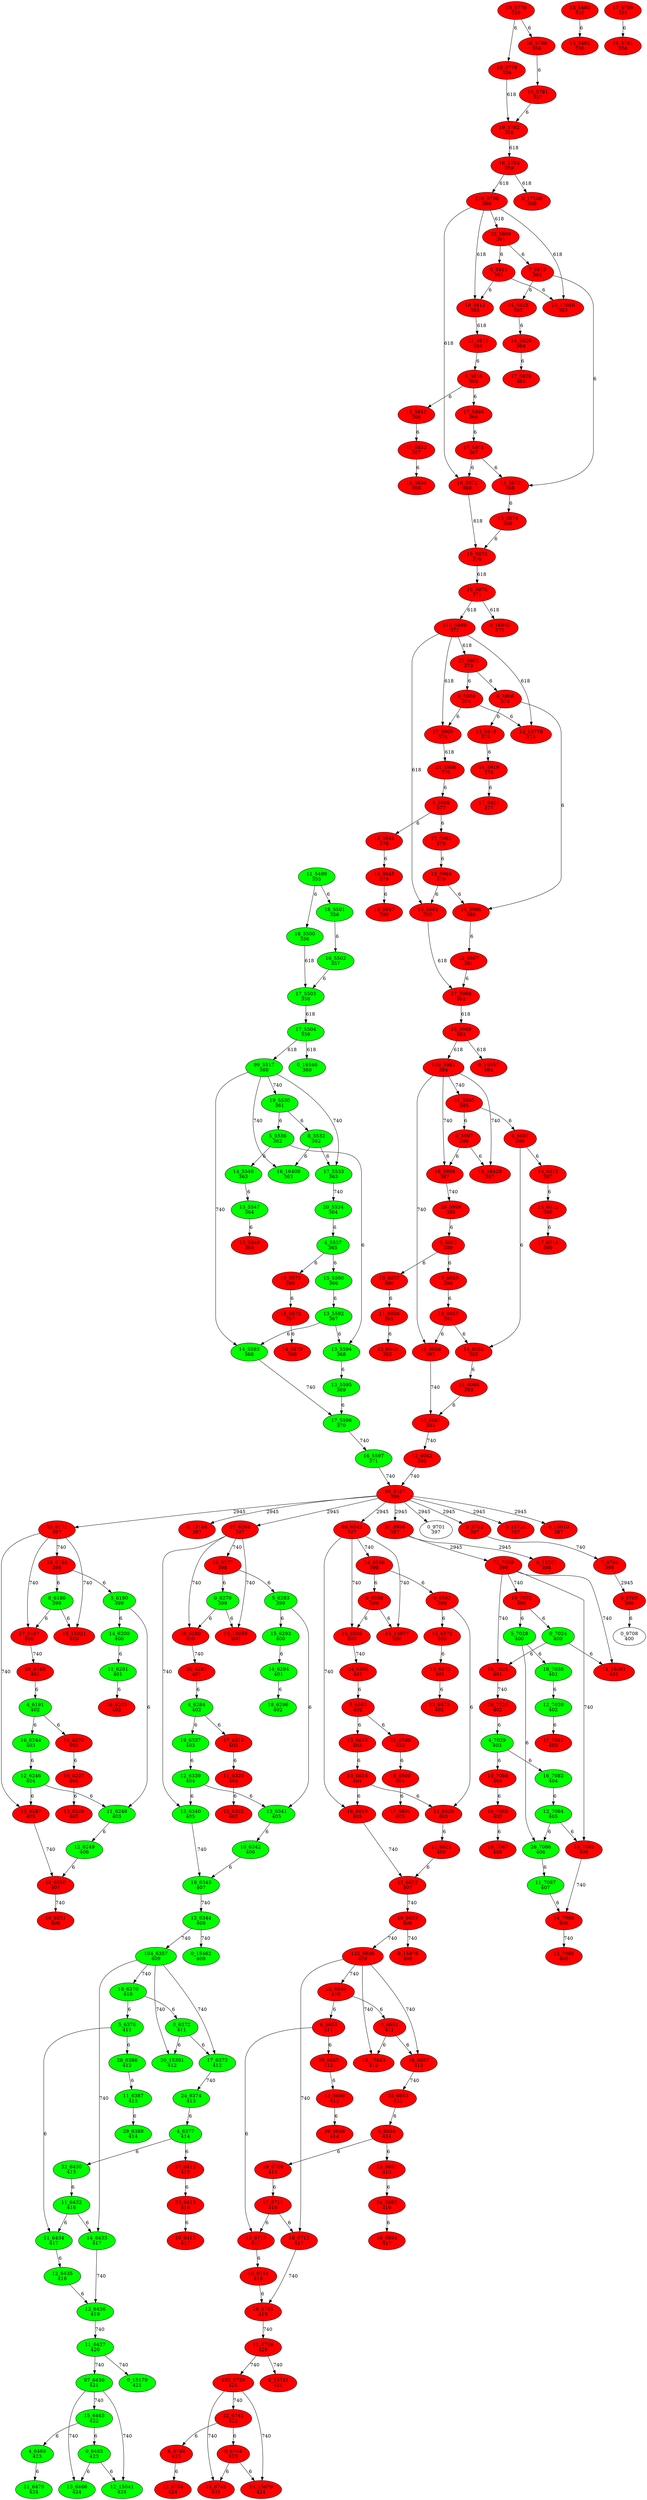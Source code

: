 digraph{
"11_5499\n355" [style=filled, fillcolor = green tooltip="tower_0/mixed_17x17x768d/branch7x7/conv_1/batchnorm/batchnorm/rsqrt"]
"11_5499\n355" -> "18_5500\n356"[ label="6" ]
"18_5500\n356" [style=filled, fillcolor = green tooltip="tower_0/mixed_17x17x768d/branch7x7/conv_1/batchnorm/batchnorm/mul"]
"11_5499\n355" -> "18_5501\n356"[ label="6" ]
"18_5501\n356" [style=filled, fillcolor = green tooltip="tower_0/mixed_17x17x768d/branch7x7/conv_1/batchnorm/batchnorm/mul_1"]
"18_5480\n355" [style=filled, fillcolor = red tooltip="tower_0/mixed_17x17x768d/branch7x7/conv_1/batchnorm/assignmovingavg_1/mixed_17x17x768d/branch7x7/conv_1/batchnorm/moving_variance/mul"]
"18_5480\n355" -> "15_5482\n356"[ label="6" ]
"15_5482\n356" [style=filled, fillcolor = red tooltip="tower_0/mixed_17x17x768d/branch7x7/conv_1/batchnorm/assignmovingavg_1/mixed_17x17x768d/branch7x7/conv_1/batchnorm/moving_variance/mixed_17x17x768d/branch7x7/conv_1/batchnorm/mixed_17x17x768d/branch7x7/conv_1/batchnorm/moving_variance"]
"19_5778\n355" [style=filled, fillcolor = red tooltip="tower_0/mixed_17x17x768d/branch7x7dbl/conv_1/batchnorm/batchnorm/rsqrt"]
"19_5778\n355" -> "19_5779\n356"[ label="6" ]
"19_5779\n356" [style=filled, fillcolor = red tooltip="tower_0/mixed_17x17x768d/branch7x7dbl/conv_1/batchnorm/batchnorm/mul"]
"19_5778\n355" -> "16_5780\n356"[ label="6" ]
"16_5780\n356" [style=filled, fillcolor = red tooltip="tower_0/mixed_17x17x768d/branch7x7dbl/conv_1/batchnorm/batchnorm/mul_1"]
"17_5759\n355" [style=filled, fillcolor = red tooltip="tower_0/mixed_17x17x768d/branch7x7dbl/conv_1/batchnorm/assignmovingavg_1/mixed_17x17x768d/branch7x7dbl/conv_1/batchnorm/moving_variance/mul"]
"17_5759\n355" -> "15_5761\n356"[ label="6" ]
"15_5761\n356" [style=filled, fillcolor = red tooltip="tower_0/mixed_17x17x768d/branch7x7dbl/conv_1/batchnorm/assignmovingavg_1/mixed_17x17x768d/branch7x7dbl/conv_1/batchnorm/moving_variance/mixed_17x17x768d/branch7x7dbl/conv_1/batchnorm/mixed_17x17x768d/branch7x7dbl/conv_1/batchnorm/moving_variance"]
"18_5501\n356" [style=filled, fillcolor = green tooltip="tower_0/mixed_17x17x768d/branch7x7/conv_1/batchnorm/batchnorm/mul_1"]
"18_5501\n356" -> "16_5502\n357"[ label="6" ]
"16_5502\n357" [style=filled, fillcolor = green tooltip="tower_0/mixed_17x17x768d/branch7x7/conv_1/batchnorm/batchnorm/sub"]
"16_5780\n356" [style=filled, fillcolor = red tooltip="tower_0/mixed_17x17x768d/branch7x7dbl/conv_1/batchnorm/batchnorm/mul_1"]
"16_5780\n356" -> "16_5781\n357"[ label="6" ]
"16_5781\n357" [style=filled, fillcolor = red tooltip="tower_0/mixed_17x17x768d/branch7x7dbl/conv_1/batchnorm/batchnorm/sub"]
"18_5500\n356" [style=filled, fillcolor = green tooltip="tower_0/mixed_17x17x768d/branch7x7/conv_1/batchnorm/batchnorm/mul"]
"18_5500\n356" -> "17_5503\n358"[ label="618" ]
"17_5503\n358" [style=filled, fillcolor = green tooltip="tower_0/mixed_17x17x768d/branch7x7/conv_1/batchnorm/batchnorm/add_1"]
"16_5502\n357" [style=filled, fillcolor = green tooltip="tower_0/mixed_17x17x768d/branch7x7/conv_1/batchnorm/batchnorm/sub"]
"16_5502\n357" -> "17_5503\n358"[ label="6" ]
"17_5503\n358" [style=filled, fillcolor = green tooltip="tower_0/mixed_17x17x768d/branch7x7/conv_1/batchnorm/batchnorm/add_1"]
"19_5779\n356" [style=filled, fillcolor = red tooltip="tower_0/mixed_17x17x768d/branch7x7dbl/conv_1/batchnorm/batchnorm/mul"]
"19_5779\n356" -> "19_5782\n358"[ label="618" ]
"19_5782\n358" [style=filled, fillcolor = red tooltip="tower_0/mixed_17x17x768d/branch7x7dbl/conv_1/batchnorm/batchnorm/add_1"]
"16_5781\n357" [style=filled, fillcolor = red tooltip="tower_0/mixed_17x17x768d/branch7x7dbl/conv_1/batchnorm/batchnorm/sub"]
"16_5781\n357" -> "19_5782\n358"[ label="6" ]
"19_5782\n358" [style=filled, fillcolor = red tooltip="tower_0/mixed_17x17x768d/branch7x7dbl/conv_1/batchnorm/batchnorm/add_1"]
"17_5503\n358" [style=filled, fillcolor = green tooltip="tower_0/mixed_17x17x768d/branch7x7/conv_1/batchnorm/batchnorm/add_1"]
"17_5503\n358" -> "17_5504\n359"[ label="618" ]
"17_5504\n359" [style=filled, fillcolor = green tooltip="tower_0/mixed_17x17x768d/branch7x7/conv_1/relu"]
"19_5782\n358" [style=filled, fillcolor = red tooltip="tower_0/mixed_17x17x768d/branch7x7dbl/conv_1/batchnorm/batchnorm/add_1"]
"19_5782\n358" -> "16_5783\n359"[ label="618" ]
"16_5783\n359" [style=filled, fillcolor = red tooltip="tower_0/mixed_17x17x768d/branch7x7dbl/conv_1/relu"]
"17_5504\n359" [style=filled, fillcolor = green tooltip="tower_0/mixed_17x17x768d/branch7x7/conv_1/relu"]
"17_5504\n359" -> "99_5517\n360"[ label="618" ]
"99_5517\n360" [style=filled, fillcolor = green tooltip="tower_0/mixed_17x17x768d/branch7x7/conv_2/conv2d"]
"17_5504\n359" -> "0_16546\n360"[ label="618" ]
"0_16546\n360" [style=filled, fillcolor = green tooltip="tower_0/gradients/tower_0/mixed_17x17x768d/branch7x7/conv_2/conv2d_grad/shapen"]
"16_5783\n359" [style=filled, fillcolor = red tooltip="tower_0/mixed_17x17x768d/branch7x7dbl/conv_1/relu"]
"16_5783\n359" -> "129_5796\n360"[ label="618" ]
"129_5796\n360" [style=filled, fillcolor = red tooltip="tower_0/mixed_17x17x768d/branch7x7dbl/conv_2/conv2d"]
"16_5783\n359" -> "0_17108\n360"[ label="618" ]
"0_17108\n360" [style=filled, fillcolor = red tooltip="tower_0/gradients/tower_0/mixed_17x17x768d/branch7x7dbl/conv_2/conv2d_grad/shapen"]
"99_5517\n360" [style=filled, fillcolor = green tooltip="tower_0/mixed_17x17x768d/branch7x7/conv_2/conv2d"]
"99_5517\n360" -> "19_5530\n361"[ label="740" ]
"19_5530\n361" [style=filled, fillcolor = green tooltip="tower_0/mixed_17x17x768d/branch7x7/conv_2/batchnorm/moments/mean"]
"99_5517\n360" -> "17_5533\n363"[ label="740" ]
"17_5533\n363" [style=filled, fillcolor = green tooltip="tower_0/mixed_17x17x768d/branch7x7/conv_2/batchnorm/moments/squareddifference"]
"99_5517\n360" -> "16_16408\n363"[ label="740" ]
"16_16408\n363" [style=filled, fillcolor = green tooltip="tower_0/gradients/tower_0/mixed_17x17x768d/branch7x7/conv_2/batchnorm/moments/squareddifference_grad/sub"]
"99_5517\n360" -> "14_5593\n368"[ label="740" ]
"14_5593\n368" [style=filled, fillcolor = green tooltip="tower_0/mixed_17x17x768d/branch7x7/conv_2/batchnorm/batchnorm/mul"]
"129_5796\n360" [style=filled, fillcolor = red tooltip="tower_0/mixed_17x17x768d/branch7x7dbl/conv_2/conv2d"]
"129_5796\n360" -> "23_5809\n361"[ label="618" ]
"23_5809\n361" [style=filled, fillcolor = red tooltip="tower_0/mixed_17x17x768d/branch7x7dbl/conv_2/batchnorm/moments/mean"]
"129_5796\n360" -> "19_5812\n363"[ label="618" ]
"19_5812\n363" [style=filled, fillcolor = red tooltip="tower_0/mixed_17x17x768d/branch7x7dbl/conv_2/batchnorm/moments/squareddifference"]
"129_5796\n360" -> "15_17046\n363"[ label="618" ]
"15_17046\n363" [style=filled, fillcolor = red tooltip="tower_0/gradients/tower_0/mixed_17x17x768d/branch7x7dbl/conv_2/batchnorm/moments/squareddifference_grad/sub"]
"129_5796\n360" -> "18_5872\n368"[ label="618" ]
"18_5872\n368" [style=filled, fillcolor = red tooltip="tower_0/mixed_17x17x768d/branch7x7dbl/conv_2/batchnorm/batchnorm/mul"]
"19_5530\n361" [style=filled, fillcolor = green tooltip="tower_0/mixed_17x17x768d/branch7x7/conv_2/batchnorm/moments/mean"]
"19_5530\n361" -> "8_5532\n362"[ label="6" ]
"8_5532\n362" [style=filled, fillcolor = green tooltip="tower_0/mixed_17x17x768d/branch7x7/conv_2/batchnorm/moments/stopgradient"]
"19_5530\n361" -> "5_5536\n362"[ label="6" ]
"5_5536\n362" [style=filled, fillcolor = green tooltip="tower_0/mixed_17x17x768d/branch7x7/conv_2/batchnorm/moments/squeeze"]
"23_5809\n361" [style=filled, fillcolor = red tooltip="tower_0/mixed_17x17x768d/branch7x7dbl/conv_2/batchnorm/moments/mean"]
"23_5809\n361" -> "0_5811\n362"[ label="6" ]
"0_5811\n362" [style=filled, fillcolor = red tooltip="tower_0/mixed_17x17x768d/branch7x7dbl/conv_2/batchnorm/moments/stopgradient"]
"23_5809\n361" -> "7_5815\n362"[ label="6" ]
"7_5815\n362" [style=filled, fillcolor = red tooltip="tower_0/mixed_17x17x768d/branch7x7dbl/conv_2/batchnorm/moments/squeeze"]
"8_5532\n362" [style=filled, fillcolor = green tooltip="tower_0/mixed_17x17x768d/branch7x7/conv_2/batchnorm/moments/stopgradient"]
"8_5532\n362" -> "17_5533\n363"[ label="6" ]
"17_5533\n363" [style=filled, fillcolor = green tooltip="tower_0/mixed_17x17x768d/branch7x7/conv_2/batchnorm/moments/squareddifference"]
"8_5532\n362" -> "16_16408\n363"[ label="6" ]
"16_16408\n363" [style=filled, fillcolor = green tooltip="tower_0/gradients/tower_0/mixed_17x17x768d/branch7x7/conv_2/batchnorm/moments/squareddifference_grad/sub"]
"5_5536\n362" [style=filled, fillcolor = green tooltip="tower_0/mixed_17x17x768d/branch7x7/conv_2/batchnorm/moments/squeeze"]
"5_5536\n362" -> "14_5546\n363"[ label="6" ]
"14_5546\n363" [style=filled, fillcolor = green tooltip="tower_0/mixed_17x17x768d/branch7x7/conv_2/batchnorm/assignmovingavg/mixed_17x17x768d/branch7x7/conv_2/batchnorm/moving_mean/sub"]
"5_5536\n362" -> "13_5594\n368"[ label="6" ]
"13_5594\n368" [style=filled, fillcolor = green tooltip="tower_0/mixed_17x17x768d/branch7x7/conv_2/batchnorm/batchnorm/mul_1"]
"0_5811\n362" [style=filled, fillcolor = red tooltip="tower_0/mixed_17x17x768d/branch7x7dbl/conv_2/batchnorm/moments/stopgradient"]
"0_5811\n362" -> "19_5812\n363"[ label="6" ]
"19_5812\n363" [style=filled, fillcolor = red tooltip="tower_0/mixed_17x17x768d/branch7x7dbl/conv_2/batchnorm/moments/squareddifference"]
"0_5811\n362" -> "15_17046\n363"[ label="6" ]
"15_17046\n363" [style=filled, fillcolor = red tooltip="tower_0/gradients/tower_0/mixed_17x17x768d/branch7x7dbl/conv_2/batchnorm/moments/squareddifference_grad/sub"]
"7_5815\n362" [style=filled, fillcolor = red tooltip="tower_0/mixed_17x17x768d/branch7x7dbl/conv_2/batchnorm/moments/squeeze"]
"7_5815\n362" -> "14_5825\n363"[ label="6" ]
"14_5825\n363" [style=filled, fillcolor = red tooltip="tower_0/mixed_17x17x768d/branch7x7dbl/conv_2/batchnorm/assignmovingavg/mixed_17x17x768d/branch7x7dbl/conv_2/batchnorm/moving_mean/sub"]
"7_5815\n362" -> "13_5873\n368"[ label="6" ]
"13_5873\n368" [style=filled, fillcolor = red tooltip="tower_0/mixed_17x17x768d/branch7x7dbl/conv_2/batchnorm/batchnorm/mul_1"]
"17_5533\n363" [style=filled, fillcolor = green tooltip="tower_0/mixed_17x17x768d/branch7x7/conv_2/batchnorm/moments/squareddifference"]
"17_5533\n363" -> "20_5534\n364"[ label="740" ]
"20_5534\n364" [style=filled, fillcolor = green tooltip="tower_0/mixed_17x17x768d/branch7x7/conv_2/batchnorm/moments/variance"]
"14_5546\n363" [style=filled, fillcolor = green tooltip="tower_0/mixed_17x17x768d/branch7x7/conv_2/batchnorm/assignmovingavg/mixed_17x17x768d/branch7x7/conv_2/batchnorm/moving_mean/sub"]
"14_5546\n363" -> "13_5547\n364"[ label="6" ]
"13_5547\n364" [style=filled, fillcolor = green tooltip="tower_0/mixed_17x17x768d/branch7x7/conv_2/batchnorm/assignmovingavg/mixed_17x17x768d/branch7x7/conv_2/batchnorm/moving_mean/mul"]
"19_5812\n363" [style=filled, fillcolor = red tooltip="tower_0/mixed_17x17x768d/branch7x7dbl/conv_2/batchnorm/moments/squareddifference"]
"19_5812\n363" -> "21_5813\n364"[ label="618" ]
"21_5813\n364" [style=filled, fillcolor = red tooltip="tower_0/mixed_17x17x768d/branch7x7dbl/conv_2/batchnorm/moments/variance"]
"14_5825\n363" [style=filled, fillcolor = red tooltip="tower_0/mixed_17x17x768d/branch7x7dbl/conv_2/batchnorm/assignmovingavg/mixed_17x17x768d/branch7x7dbl/conv_2/batchnorm/moving_mean/sub"]
"14_5825\n363" -> "14_5826\n364"[ label="6" ]
"14_5826\n364" [style=filled, fillcolor = red tooltip="tower_0/mixed_17x17x768d/branch7x7dbl/conv_2/batchnorm/assignmovingavg/mixed_17x17x768d/branch7x7dbl/conv_2/batchnorm/moving_mean/mul"]
"20_5534\n364" [style=filled, fillcolor = green tooltip="tower_0/mixed_17x17x768d/branch7x7/conv_2/batchnorm/moments/variance"]
"20_5534\n364" -> "4_5537\n365"[ label="6" ]
"4_5537\n365" [style=filled, fillcolor = green tooltip="tower_0/mixed_17x17x768d/branch7x7/conv_2/batchnorm/moments/squeeze_1"]
"13_5547\n364" [style=filled, fillcolor = green tooltip="tower_0/mixed_17x17x768d/branch7x7/conv_2/batchnorm/assignmovingavg/mixed_17x17x768d/branch7x7/conv_2/batchnorm/moving_mean/mul"]
"13_5547\n364" -> "13_5549\n365"[ label="6" ]
"13_5549\n365" [style=filled, fillcolor = red tooltip="tower_0/mixed_17x17x768d/branch7x7/conv_2/batchnorm/assignmovingavg/mixed_17x17x768d/branch7x7/conv_2/batchnorm/moving_mean/mixed_17x17x768d/branch7x7/conv_2/batchnorm/mixed_17x17x768d/branch7x7/conv_2/batchnorm/moving_mean"]
"21_5813\n364" [style=filled, fillcolor = red tooltip="tower_0/mixed_17x17x768d/branch7x7dbl/conv_2/batchnorm/moments/variance"]
"21_5813\n364" -> "5_5816\n365"[ label="6" ]
"5_5816\n365" [style=filled, fillcolor = red tooltip="tower_0/mixed_17x17x768d/branch7x7dbl/conv_2/batchnorm/moments/squeeze_1"]
"14_5826\n364" [style=filled, fillcolor = red tooltip="tower_0/mixed_17x17x768d/branch7x7dbl/conv_2/batchnorm/assignmovingavg/mixed_17x17x768d/branch7x7dbl/conv_2/batchnorm/moving_mean/mul"]
"14_5826\n364" -> "17_5828\n365"[ label="6" ]
"17_5828\n365" [style=filled, fillcolor = red tooltip="tower_0/mixed_17x17x768d/branch7x7dbl/conv_2/batchnorm/assignmovingavg/mixed_17x17x768d/branch7x7dbl/conv_2/batchnorm/moving_mean/mixed_17x17x768d/branch7x7dbl/conv_2/batchnorm/mixed_17x17x768d/branch7x7dbl/conv_2/batchnorm/moving_mean"]
"4_5537\n365" [style=filled, fillcolor = green tooltip="tower_0/mixed_17x17x768d/branch7x7/conv_2/batchnorm/moments/squeeze_1"]
"4_5537\n365" -> "15_5572\n366"[ label="6" ]
"15_5572\n366" [style=filled, fillcolor = red tooltip="tower_0/mixed_17x17x768d/branch7x7/conv_2/batchnorm/assignmovingavg_1/mixed_17x17x768d/branch7x7/conv_2/batchnorm/moving_variance/sub"]
"4_5537\n365" -> "15_5590\n366"[ label="6" ]
"15_5590\n366" [style=filled, fillcolor = green tooltip="tower_0/mixed_17x17x768d/branch7x7/conv_2/batchnorm/batchnorm/add"]
"5_5816\n365" [style=filled, fillcolor = red tooltip="tower_0/mixed_17x17x768d/branch7x7dbl/conv_2/batchnorm/moments/squeeze_1"]
"5_5816\n365" -> "13_5851\n366"[ label="6" ]
"13_5851\n366" [style=filled, fillcolor = red tooltip="tower_0/mixed_17x17x768d/branch7x7dbl/conv_2/batchnorm/assignmovingavg_1/mixed_17x17x768d/branch7x7dbl/conv_2/batchnorm/moving_variance/sub"]
"5_5816\n365" -> "17_5869\n366"[ label="6" ]
"17_5869\n366" [style=filled, fillcolor = red tooltip="tower_0/mixed_17x17x768d/branch7x7dbl/conv_2/batchnorm/batchnorm/add"]
"15_5572\n366" [style=filled, fillcolor = red tooltip="tower_0/mixed_17x17x768d/branch7x7/conv_2/batchnorm/assignmovingavg_1/mixed_17x17x768d/branch7x7/conv_2/batchnorm/moving_variance/sub"]
"15_5572\n366" -> "15_5573\n367"[ label="6" ]
"15_5573\n367" [style=filled, fillcolor = red tooltip="tower_0/mixed_17x17x768d/branch7x7/conv_2/batchnorm/assignmovingavg_1/mixed_17x17x768d/branch7x7/conv_2/batchnorm/moving_variance/mul"]
"15_5590\n366" [style=filled, fillcolor = green tooltip="tower_0/mixed_17x17x768d/branch7x7/conv_2/batchnorm/batchnorm/add"]
"15_5590\n366" -> "13_5592\n367"[ label="6" ]
"13_5592\n367" [style=filled, fillcolor = green tooltip="tower_0/mixed_17x17x768d/branch7x7/conv_2/batchnorm/batchnorm/rsqrt"]
"13_5851\n366" [style=filled, fillcolor = red tooltip="tower_0/mixed_17x17x768d/branch7x7dbl/conv_2/batchnorm/assignmovingavg_1/mixed_17x17x768d/branch7x7dbl/conv_2/batchnorm/moving_variance/sub"]
"13_5851\n366" -> "17_5852\n367"[ label="6" ]
"17_5852\n367" [style=filled, fillcolor = red tooltip="tower_0/mixed_17x17x768d/branch7x7dbl/conv_2/batchnorm/assignmovingavg_1/mixed_17x17x768d/branch7x7dbl/conv_2/batchnorm/moving_variance/mul"]
"17_5869\n366" [style=filled, fillcolor = red tooltip="tower_0/mixed_17x17x768d/branch7x7dbl/conv_2/batchnorm/batchnorm/add"]
"17_5869\n366" -> "17_5871\n367"[ label="6" ]
"17_5871\n367" [style=filled, fillcolor = red tooltip="tower_0/mixed_17x17x768d/branch7x7dbl/conv_2/batchnorm/batchnorm/rsqrt"]
"13_5592\n367" [style=filled, fillcolor = green tooltip="tower_0/mixed_17x17x768d/branch7x7/conv_2/batchnorm/batchnorm/rsqrt"]
"13_5592\n367" -> "14_5593\n368"[ label="6" ]
"14_5593\n368" [style=filled, fillcolor = green tooltip="tower_0/mixed_17x17x768d/branch7x7/conv_2/batchnorm/batchnorm/mul"]
"13_5592\n367" -> "13_5594\n368"[ label="6" ]
"13_5594\n368" [style=filled, fillcolor = green tooltip="tower_0/mixed_17x17x768d/branch7x7/conv_2/batchnorm/batchnorm/mul_1"]
"15_5573\n367" [style=filled, fillcolor = red tooltip="tower_0/mixed_17x17x768d/branch7x7/conv_2/batchnorm/assignmovingavg_1/mixed_17x17x768d/branch7x7/conv_2/batchnorm/moving_variance/mul"]
"15_5573\n367" -> "14_5575\n368"[ label="6" ]
"14_5575\n368" [style=filled, fillcolor = red tooltip="tower_0/mixed_17x17x768d/branch7x7/conv_2/batchnorm/assignmovingavg_1/mixed_17x17x768d/branch7x7/conv_2/batchnorm/moving_variance/mixed_17x17x768d/branch7x7/conv_2/batchnorm/mixed_17x17x768d/branch7x7/conv_2/batchnorm/moving_variance"]
"17_5871\n367" [style=filled, fillcolor = red tooltip="tower_0/mixed_17x17x768d/branch7x7dbl/conv_2/batchnorm/batchnorm/rsqrt"]
"17_5871\n367" -> "18_5872\n368"[ label="6" ]
"18_5872\n368" [style=filled, fillcolor = red tooltip="tower_0/mixed_17x17x768d/branch7x7dbl/conv_2/batchnorm/batchnorm/mul"]
"17_5871\n367" -> "13_5873\n368"[ label="6" ]
"13_5873\n368" [style=filled, fillcolor = red tooltip="tower_0/mixed_17x17x768d/branch7x7dbl/conv_2/batchnorm/batchnorm/mul_1"]
"17_5852\n367" [style=filled, fillcolor = red tooltip="tower_0/mixed_17x17x768d/branch7x7dbl/conv_2/batchnorm/assignmovingavg_1/mixed_17x17x768d/branch7x7dbl/conv_2/batchnorm/moving_variance/mul"]
"17_5852\n367" -> "13_5854\n368"[ label="6" ]
"13_5854\n368" [style=filled, fillcolor = red tooltip="tower_0/mixed_17x17x768d/branch7x7dbl/conv_2/batchnorm/assignmovingavg_1/mixed_17x17x768d/branch7x7dbl/conv_2/batchnorm/moving_variance/mixed_17x17x768d/branch7x7dbl/conv_2/batchnorm/mixed_17x17x768d/branch7x7dbl/conv_2/batchnorm/moving_variance"]
"13_5594\n368" [style=filled, fillcolor = green tooltip="tower_0/mixed_17x17x768d/branch7x7/conv_2/batchnorm/batchnorm/mul_1"]
"13_5594\n368" -> "13_5595\n369"[ label="6" ]
"13_5595\n369" [style=filled, fillcolor = green tooltip="tower_0/mixed_17x17x768d/branch7x7/conv_2/batchnorm/batchnorm/sub"]
"13_5873\n368" [style=filled, fillcolor = red tooltip="tower_0/mixed_17x17x768d/branch7x7dbl/conv_2/batchnorm/batchnorm/mul_1"]
"13_5873\n368" -> "13_5874\n369"[ label="6" ]
"13_5874\n369" [style=filled, fillcolor = red tooltip="tower_0/mixed_17x17x768d/branch7x7dbl/conv_2/batchnorm/batchnorm/sub"]
"14_5593\n368" [style=filled, fillcolor = green tooltip="tower_0/mixed_17x17x768d/branch7x7/conv_2/batchnorm/batchnorm/mul"]
"14_5593\n368" -> "17_5596\n370"[ label="740" ]
"17_5596\n370" [style=filled, fillcolor = green tooltip="tower_0/mixed_17x17x768d/branch7x7/conv_2/batchnorm/batchnorm/add_1"]
"13_5595\n369" [style=filled, fillcolor = green tooltip="tower_0/mixed_17x17x768d/branch7x7/conv_2/batchnorm/batchnorm/sub"]
"13_5595\n369" -> "17_5596\n370"[ label="6" ]
"17_5596\n370" [style=filled, fillcolor = green tooltip="tower_0/mixed_17x17x768d/branch7x7/conv_2/batchnorm/batchnorm/add_1"]
"18_5872\n368" [style=filled, fillcolor = red tooltip="tower_0/mixed_17x17x768d/branch7x7dbl/conv_2/batchnorm/batchnorm/mul"]
"18_5872\n368" -> "15_5875\n370"[ label="618" ]
"15_5875\n370" [style=filled, fillcolor = red tooltip="tower_0/mixed_17x17x768d/branch7x7dbl/conv_2/batchnorm/batchnorm/add_1"]
"13_5874\n369" [style=filled, fillcolor = red tooltip="tower_0/mixed_17x17x768d/branch7x7dbl/conv_2/batchnorm/batchnorm/sub"]
"13_5874\n369" -> "15_5875\n370"[ label="6" ]
"15_5875\n370" [style=filled, fillcolor = red tooltip="tower_0/mixed_17x17x768d/branch7x7dbl/conv_2/batchnorm/batchnorm/add_1"]
"17_5596\n370" [style=filled, fillcolor = green tooltip="tower_0/mixed_17x17x768d/branch7x7/conv_2/batchnorm/batchnorm/add_1"]
"17_5596\n370" -> "16_5597\n371"[ label="740" ]
"16_5597\n371" [style=filled, fillcolor = green tooltip="tower_0/mixed_17x17x768d/branch7x7/conv_2/relu"]
"15_5875\n370" [style=filled, fillcolor = red tooltip="tower_0/mixed_17x17x768d/branch7x7dbl/conv_2/batchnorm/batchnorm/add_1"]
"15_5875\n370" -> "15_5876\n371"[ label="618" ]
"15_5876\n371" [style=filled, fillcolor = red tooltip="tower_0/mixed_17x17x768d/branch7x7dbl/conv_2/relu"]
"15_5876\n371" [style=filled, fillcolor = red tooltip="tower_0/mixed_17x17x768d/branch7x7dbl/conv_2/relu"]
"15_5876\n371" -> "110_5889\n372"[ label="618" ]
"110_5889\n372" [style=filled, fillcolor = red tooltip="tower_0/mixed_17x17x768d/branch7x7dbl/conv_3/conv2d"]
"15_5876\n371" -> "0_16840\n372"[ label="618" ]
"0_16840\n372" [style=filled, fillcolor = red tooltip="tower_0/gradients/tower_0/mixed_17x17x768d/branch7x7dbl/conv_3/conv2d_grad/shapen"]
"110_5889\n372" [style=filled, fillcolor = red tooltip="tower_0/mixed_17x17x768d/branch7x7dbl/conv_3/conv2d"]
"110_5889\n372" -> "23_5902\n373"[ label="618" ]
"23_5902\n373" [style=filled, fillcolor = red tooltip="tower_0/mixed_17x17x768d/branch7x7dbl/conv_3/batchnorm/moments/mean"]
"110_5889\n372" -> "17_5905\n375"[ label="618" ]
"17_5905\n375" [style=filled, fillcolor = red tooltip="tower_0/mixed_17x17x768d/branch7x7dbl/conv_3/batchnorm/moments/squareddifference"]
"110_5889\n372" -> "14_16778\n375"[ label="618" ]
"14_16778\n375" [style=filled, fillcolor = red tooltip="tower_0/gradients/tower_0/mixed_17x17x768d/branch7x7dbl/conv_3/batchnorm/moments/squareddifference_grad/sub"]
"110_5889\n372" -> "15_5965\n380"[ label="618" ]
"15_5965\n380" [style=filled, fillcolor = red tooltip="tower_0/mixed_17x17x768d/branch7x7dbl/conv_3/batchnorm/batchnorm/mul"]
"23_5902\n373" [style=filled, fillcolor = red tooltip="tower_0/mixed_17x17x768d/branch7x7dbl/conv_3/batchnorm/moments/mean"]
"23_5902\n373" -> "0_5904\n374"[ label="6" ]
"0_5904\n374" [style=filled, fillcolor = red tooltip="tower_0/mixed_17x17x768d/branch7x7dbl/conv_3/batchnorm/moments/stopgradient"]
"23_5902\n373" -> "6_5908\n374"[ label="6" ]
"6_5908\n374" [style=filled, fillcolor = red tooltip="tower_0/mixed_17x17x768d/branch7x7dbl/conv_3/batchnorm/moments/squeeze"]
"0_5904\n374" [style=filled, fillcolor = red tooltip="tower_0/mixed_17x17x768d/branch7x7dbl/conv_3/batchnorm/moments/stopgradient"]
"0_5904\n374" -> "17_5905\n375"[ label="6" ]
"17_5905\n375" [style=filled, fillcolor = red tooltip="tower_0/mixed_17x17x768d/branch7x7dbl/conv_3/batchnorm/moments/squareddifference"]
"0_5904\n374" -> "14_16778\n375"[ label="6" ]
"14_16778\n375" [style=filled, fillcolor = red tooltip="tower_0/gradients/tower_0/mixed_17x17x768d/branch7x7dbl/conv_3/batchnorm/moments/squareddifference_grad/sub"]
"6_5908\n374" [style=filled, fillcolor = red tooltip="tower_0/mixed_17x17x768d/branch7x7dbl/conv_3/batchnorm/moments/squeeze"]
"6_5908\n374" -> "13_5918\n375"[ label="6" ]
"13_5918\n375" [style=filled, fillcolor = red tooltip="tower_0/mixed_17x17x768d/branch7x7dbl/conv_3/batchnorm/assignmovingavg/mixed_17x17x768d/branch7x7dbl/conv_3/batchnorm/moving_mean/sub"]
"6_5908\n374" -> "14_5966\n380"[ label="6" ]
"14_5966\n380" [style=filled, fillcolor = red tooltip="tower_0/mixed_17x17x768d/branch7x7dbl/conv_3/batchnorm/batchnorm/mul_1"]
"17_5905\n375" [style=filled, fillcolor = red tooltip="tower_0/mixed_17x17x768d/branch7x7dbl/conv_3/batchnorm/moments/squareddifference"]
"17_5905\n375" -> "21_5906\n376"[ label="618" ]
"21_5906\n376" [style=filled, fillcolor = red tooltip="tower_0/mixed_17x17x768d/branch7x7dbl/conv_3/batchnorm/moments/variance"]
"13_5918\n375" [style=filled, fillcolor = red tooltip="tower_0/mixed_17x17x768d/branch7x7dbl/conv_3/batchnorm/assignmovingavg/mixed_17x17x768d/branch7x7dbl/conv_3/batchnorm/moving_mean/sub"]
"13_5918\n375" -> "14_5919\n376"[ label="6" ]
"14_5919\n376" [style=filled, fillcolor = red tooltip="tower_0/mixed_17x17x768d/branch7x7dbl/conv_3/batchnorm/assignmovingavg/mixed_17x17x768d/branch7x7dbl/conv_3/batchnorm/moving_mean/mul"]
"21_5906\n376" [style=filled, fillcolor = red tooltip="tower_0/mixed_17x17x768d/branch7x7dbl/conv_3/batchnorm/moments/variance"]
"21_5906\n376" -> "5_5909\n377"[ label="6" ]
"5_5909\n377" [style=filled, fillcolor = red tooltip="tower_0/mixed_17x17x768d/branch7x7dbl/conv_3/batchnorm/moments/squeeze_1"]
"14_5919\n376" [style=filled, fillcolor = red tooltip="tower_0/mixed_17x17x768d/branch7x7dbl/conv_3/batchnorm/assignmovingavg/mixed_17x17x768d/branch7x7dbl/conv_3/batchnorm/moving_mean/mul"]
"14_5919\n376" -> "17_5921\n377"[ label="6" ]
"17_5921\n377" [style=filled, fillcolor = red tooltip="tower_0/mixed_17x17x768d/branch7x7dbl/conv_3/batchnorm/assignmovingavg/mixed_17x17x768d/branch7x7dbl/conv_3/batchnorm/moving_mean/mixed_17x17x768d/branch7x7dbl/conv_3/batchnorm/mixed_17x17x768d/branch7x7dbl/conv_3/batchnorm/moving_mean"]
"5_5909\n377" [style=filled, fillcolor = red tooltip="tower_0/mixed_17x17x768d/branch7x7dbl/conv_3/batchnorm/moments/squeeze_1"]
"5_5909\n377" -> "13_5944\n378"[ label="6" ]
"13_5944\n378" [style=filled, fillcolor = red tooltip="tower_0/mixed_17x17x768d/branch7x7dbl/conv_3/batchnorm/assignmovingavg_1/mixed_17x17x768d/branch7x7dbl/conv_3/batchnorm/moving_variance/sub"]
"5_5909\n377" -> "12_5962\n378"[ label="6" ]
"12_5962\n378" [style=filled, fillcolor = red tooltip="tower_0/mixed_17x17x768d/branch7x7dbl/conv_3/batchnorm/batchnorm/add"]
"13_5944\n378" [style=filled, fillcolor = red tooltip="tower_0/mixed_17x17x768d/branch7x7dbl/conv_3/batchnorm/assignmovingavg_1/mixed_17x17x768d/branch7x7dbl/conv_3/batchnorm/moving_variance/sub"]
"13_5944\n378" -> "16_5945\n379"[ label="6" ]
"16_5945\n379" [style=filled, fillcolor = red tooltip="tower_0/mixed_17x17x768d/branch7x7dbl/conv_3/batchnorm/assignmovingavg_1/mixed_17x17x768d/branch7x7dbl/conv_3/batchnorm/moving_variance/mul"]
"12_5962\n378" [style=filled, fillcolor = red tooltip="tower_0/mixed_17x17x768d/branch7x7dbl/conv_3/batchnorm/batchnorm/add"]
"12_5962\n378" -> "13_5964\n379"[ label="6" ]
"13_5964\n379" [style=filled, fillcolor = red tooltip="tower_0/mixed_17x17x768d/branch7x7dbl/conv_3/batchnorm/batchnorm/rsqrt"]
"13_5964\n379" [style=filled, fillcolor = red tooltip="tower_0/mixed_17x17x768d/branch7x7dbl/conv_3/batchnorm/batchnorm/rsqrt"]
"13_5964\n379" -> "15_5965\n380"[ label="6" ]
"15_5965\n380" [style=filled, fillcolor = red tooltip="tower_0/mixed_17x17x768d/branch7x7dbl/conv_3/batchnorm/batchnorm/mul"]
"13_5964\n379" -> "14_5966\n380"[ label="6" ]
"14_5966\n380" [style=filled, fillcolor = red tooltip="tower_0/mixed_17x17x768d/branch7x7dbl/conv_3/batchnorm/batchnorm/mul_1"]
"16_5945\n379" [style=filled, fillcolor = red tooltip="tower_0/mixed_17x17x768d/branch7x7dbl/conv_3/batchnorm/assignmovingavg_1/mixed_17x17x768d/branch7x7dbl/conv_3/batchnorm/moving_variance/mul"]
"16_5945\n379" -> "13_5947\n380"[ label="6" ]
"13_5947\n380" [style=filled, fillcolor = red tooltip="tower_0/mixed_17x17x768d/branch7x7dbl/conv_3/batchnorm/assignmovingavg_1/mixed_17x17x768d/branch7x7dbl/conv_3/batchnorm/moving_variance/mixed_17x17x768d/branch7x7dbl/conv_3/batchnorm/mixed_17x17x768d/branch7x7dbl/conv_3/batchnorm/moving_variance"]
"14_5966\n380" [style=filled, fillcolor = red tooltip="tower_0/mixed_17x17x768d/branch7x7dbl/conv_3/batchnorm/batchnorm/mul_1"]
"14_5966\n380" -> "12_5967\n381"[ label="6" ]
"12_5967\n381" [style=filled, fillcolor = red tooltip="tower_0/mixed_17x17x768d/branch7x7dbl/conv_3/batchnorm/batchnorm/sub"]
"15_5965\n380" [style=filled, fillcolor = red tooltip="tower_0/mixed_17x17x768d/branch7x7dbl/conv_3/batchnorm/batchnorm/mul"]
"15_5965\n380" -> "17_5968\n382"[ label="618" ]
"17_5968\n382" [style=filled, fillcolor = red tooltip="tower_0/mixed_17x17x768d/branch7x7dbl/conv_3/batchnorm/batchnorm/add_1"]
"12_5967\n381" [style=filled, fillcolor = red tooltip="tower_0/mixed_17x17x768d/branch7x7dbl/conv_3/batchnorm/batchnorm/sub"]
"12_5967\n381" -> "17_5968\n382"[ label="6" ]
"17_5968\n382" [style=filled, fillcolor = red tooltip="tower_0/mixed_17x17x768d/branch7x7dbl/conv_3/batchnorm/batchnorm/add_1"]
"17_5968\n382" [style=filled, fillcolor = red tooltip="tower_0/mixed_17x17x768d/branch7x7dbl/conv_3/batchnorm/batchnorm/add_1"]
"17_5968\n382" -> "15_5969\n383"[ label="618" ]
"15_5969\n383" [style=filled, fillcolor = red tooltip="tower_0/mixed_17x17x768d/branch7x7dbl/conv_3/relu"]
"15_5969\n383" [style=filled, fillcolor = red tooltip="tower_0/mixed_17x17x768d/branch7x7dbl/conv_3/relu"]
"15_5969\n383" -> "109_5982\n384"[ label="618" ]
"109_5982\n384" [style=filled, fillcolor = red tooltip="tower_0/mixed_17x17x768d/branch7x7dbl/conv_4/conv2d"]
"15_5969\n383" -> "0_16557\n384"[ label="618" ]
"0_16557\n384" [style=filled, fillcolor = red tooltip="tower_0/gradients/tower_0/mixed_17x17x768d/branch7x7dbl/conv_4/conv2d_grad/shapen"]
"109_5982\n384" [style=filled, fillcolor = red tooltip="tower_0/mixed_17x17x768d/branch7x7dbl/conv_4/conv2d"]
"109_5982\n384" -> "21_5995\n385"[ label="740" ]
"21_5995\n385" [style=filled, fillcolor = red tooltip="tower_0/mixed_17x17x768d/branch7x7dbl/conv_4/batchnorm/moments/mean"]
"109_5982\n384" -> "16_5998\n387"[ label="740" ]
"16_5998\n387" [style=filled, fillcolor = red tooltip="tower_0/mixed_17x17x768d/branch7x7dbl/conv_4/batchnorm/moments/squareddifference"]
"109_5982\n384" -> "15_16428\n387"[ label="740" ]
"15_16428\n387" [style=filled, fillcolor = red tooltip="tower_0/gradients/tower_0/mixed_17x17x768d/branch7x7dbl/conv_4/batchnorm/moments/squareddifference_grad/sub"]
"109_5982\n384" -> "13_6058\n392"[ label="740" ]
"13_6058\n392" [style=filled, fillcolor = red tooltip="tower_0/mixed_17x17x768d/branch7x7dbl/conv_4/batchnorm/batchnorm/mul"]
"21_5995\n385" [style=filled, fillcolor = red tooltip="tower_0/mixed_17x17x768d/branch7x7dbl/conv_4/batchnorm/moments/mean"]
"21_5995\n385" -> "0_5997\n386"[ label="6" ]
"0_5997\n386" [style=filled, fillcolor = red tooltip="tower_0/mixed_17x17x768d/branch7x7dbl/conv_4/batchnorm/moments/stopgradient"]
"21_5995\n385" -> "6_6001\n386"[ label="6" ]
"6_6001\n386" [style=filled, fillcolor = red tooltip="tower_0/mixed_17x17x768d/branch7x7dbl/conv_4/batchnorm/moments/squeeze"]
"0_5997\n386" [style=filled, fillcolor = red tooltip="tower_0/mixed_17x17x768d/branch7x7dbl/conv_4/batchnorm/moments/stopgradient"]
"0_5997\n386" -> "16_5998\n387"[ label="6" ]
"16_5998\n387" [style=filled, fillcolor = red tooltip="tower_0/mixed_17x17x768d/branch7x7dbl/conv_4/batchnorm/moments/squareddifference"]
"0_5997\n386" -> "15_16428\n387"[ label="6" ]
"15_16428\n387" [style=filled, fillcolor = red tooltip="tower_0/gradients/tower_0/mixed_17x17x768d/branch7x7dbl/conv_4/batchnorm/moments/squareddifference_grad/sub"]
"6_6001\n386" [style=filled, fillcolor = red tooltip="tower_0/mixed_17x17x768d/branch7x7dbl/conv_4/batchnorm/moments/squeeze"]
"6_6001\n386" -> "16_6011\n387"[ label="6" ]
"16_6011\n387" [style=filled, fillcolor = red tooltip="tower_0/mixed_17x17x768d/branch7x7dbl/conv_4/batchnorm/assignmovingavg/mixed_17x17x768d/branch7x7dbl/conv_4/batchnorm/moving_mean/sub"]
"6_6001\n386" -> "14_6059\n392"[ label="6" ]
"14_6059\n392" [style=filled, fillcolor = red tooltip="tower_0/mixed_17x17x768d/branch7x7dbl/conv_4/batchnorm/batchnorm/mul_1"]
"16_5998\n387" [style=filled, fillcolor = red tooltip="tower_0/mixed_17x17x768d/branch7x7dbl/conv_4/batchnorm/moments/squareddifference"]
"16_5998\n387" -> "20_5999\n388"[ label="740" ]
"20_5999\n388" [style=filled, fillcolor = red tooltip="tower_0/mixed_17x17x768d/branch7x7dbl/conv_4/batchnorm/moments/variance"]
"16_6011\n387" [style=filled, fillcolor = red tooltip="tower_0/mixed_17x17x768d/branch7x7dbl/conv_4/batchnorm/assignmovingavg/mixed_17x17x768d/branch7x7dbl/conv_4/batchnorm/moving_mean/sub"]
"16_6011\n387" -> "13_6012\n388"[ label="6" ]
"13_6012\n388" [style=filled, fillcolor = red tooltip="tower_0/mixed_17x17x768d/branch7x7dbl/conv_4/batchnorm/assignmovingavg/mixed_17x17x768d/branch7x7dbl/conv_4/batchnorm/moving_mean/mul"]
"20_5999\n388" [style=filled, fillcolor = red tooltip="tower_0/mixed_17x17x768d/branch7x7dbl/conv_4/batchnorm/moments/variance"]
"20_5999\n388" -> "5_6002\n389"[ label="6" ]
"5_6002\n389" [style=filled, fillcolor = red tooltip="tower_0/mixed_17x17x768d/branch7x7dbl/conv_4/batchnorm/moments/squeeze_1"]
"13_6012\n388" [style=filled, fillcolor = red tooltip="tower_0/mixed_17x17x768d/branch7x7dbl/conv_4/batchnorm/assignmovingavg/mixed_17x17x768d/branch7x7dbl/conv_4/batchnorm/moving_mean/mul"]
"13_6012\n388" -> "17_6014\n389"[ label="6" ]
"17_6014\n389" [style=filled, fillcolor = red tooltip="tower_0/mixed_17x17x768d/branch7x7dbl/conv_4/batchnorm/assignmovingavg/mixed_17x17x768d/branch7x7dbl/conv_4/batchnorm/moving_mean/mixed_17x17x768d/branch7x7dbl/conv_4/batchnorm/mixed_17x17x768d/branch7x7dbl/conv_4/batchnorm/moving_mean"]
"5_6002\n389" [style=filled, fillcolor = red tooltip="tower_0/mixed_17x17x768d/branch7x7dbl/conv_4/batchnorm/moments/squeeze_1"]
"5_6002\n389" -> "13_6037\n390"[ label="6" ]
"13_6037\n390" [style=filled, fillcolor = red tooltip="tower_0/mixed_17x17x768d/branch7x7dbl/conv_4/batchnorm/assignmovingavg_1/mixed_17x17x768d/branch7x7dbl/conv_4/batchnorm/moving_variance/sub"]
"5_6002\n389" -> "15_6055\n390"[ label="6" ]
"15_6055\n390" [style=filled, fillcolor = red tooltip="tower_0/mixed_17x17x768d/branch7x7dbl/conv_4/batchnorm/batchnorm/add"]
"13_6037\n390" [style=filled, fillcolor = red tooltip="tower_0/mixed_17x17x768d/branch7x7dbl/conv_4/batchnorm/assignmovingavg_1/mixed_17x17x768d/branch7x7dbl/conv_4/batchnorm/moving_variance/sub"]
"13_6037\n390" -> "11_6038\n391"[ label="6" ]
"11_6038\n391" [style=filled, fillcolor = red tooltip="tower_0/mixed_17x17x768d/branch7x7dbl/conv_4/batchnorm/assignmovingavg_1/mixed_17x17x768d/branch7x7dbl/conv_4/batchnorm/moving_variance/mul"]
"15_6055\n390" [style=filled, fillcolor = red tooltip="tower_0/mixed_17x17x768d/branch7x7dbl/conv_4/batchnorm/batchnorm/add"]
"15_6055\n390" -> "13_6057\n391"[ label="6" ]
"13_6057\n391" [style=filled, fillcolor = red tooltip="tower_0/mixed_17x17x768d/branch7x7dbl/conv_4/batchnorm/batchnorm/rsqrt"]
"13_6057\n391" [style=filled, fillcolor = red tooltip="tower_0/mixed_17x17x768d/branch7x7dbl/conv_4/batchnorm/batchnorm/rsqrt"]
"13_6057\n391" -> "13_6058\n392"[ label="6" ]
"13_6058\n392" [style=filled, fillcolor = red tooltip="tower_0/mixed_17x17x768d/branch7x7dbl/conv_4/batchnorm/batchnorm/mul"]
"13_6057\n391" -> "14_6059\n392"[ label="6" ]
"14_6059\n392" [style=filled, fillcolor = red tooltip="tower_0/mixed_17x17x768d/branch7x7dbl/conv_4/batchnorm/batchnorm/mul_1"]
"11_6038\n391" [style=filled, fillcolor = red tooltip="tower_0/mixed_17x17x768d/branch7x7dbl/conv_4/batchnorm/assignmovingavg_1/mixed_17x17x768d/branch7x7dbl/conv_4/batchnorm/moving_variance/mul"]
"11_6038\n391" -> "13_6040\n392"[ label="6" ]
"13_6040\n392" [style=filled, fillcolor = red tooltip="tower_0/mixed_17x17x768d/branch7x7dbl/conv_4/batchnorm/assignmovingavg_1/mixed_17x17x768d/branch7x7dbl/conv_4/batchnorm/moving_variance/mixed_17x17x768d/branch7x7dbl/conv_4/batchnorm/mixed_17x17x768d/branch7x7dbl/conv_4/batchnorm/moving_variance"]
"14_6059\n392" [style=filled, fillcolor = red tooltip="tower_0/mixed_17x17x768d/branch7x7dbl/conv_4/batchnorm/batchnorm/mul_1"]
"14_6059\n392" -> "11_6060\n393"[ label="6" ]
"11_6060\n393" [style=filled, fillcolor = red tooltip="tower_0/mixed_17x17x768d/branch7x7dbl/conv_4/batchnorm/batchnorm/sub"]
"13_6058\n392" [style=filled, fillcolor = red tooltip="tower_0/mixed_17x17x768d/branch7x7dbl/conv_4/batchnorm/batchnorm/mul"]
"13_6058\n392" -> "13_6061\n394"[ label="740" ]
"13_6061\n394" [style=filled, fillcolor = red tooltip="tower_0/mixed_17x17x768d/branch7x7dbl/conv_4/batchnorm/batchnorm/add_1"]
"11_6060\n393" [style=filled, fillcolor = red tooltip="tower_0/mixed_17x17x768d/branch7x7dbl/conv_4/batchnorm/batchnorm/sub"]
"11_6060\n393" -> "13_6061\n394"[ label="6" ]
"13_6061\n394" [style=filled, fillcolor = red tooltip="tower_0/mixed_17x17x768d/branch7x7dbl/conv_4/batchnorm/batchnorm/add_1"]
"13_6061\n394" [style=filled, fillcolor = red tooltip="tower_0/mixed_17x17x768d/branch7x7dbl/conv_4/batchnorm/batchnorm/add_1"]
"13_6061\n394" -> "12_6062\n395"[ label="740" ]
"12_6062\n395" [style=filled, fillcolor = red tooltip="tower_0/mixed_17x17x768d/branch7x7dbl/conv_4/relu"]
"16_5597\n371" [style=filled, fillcolor = green tooltip="tower_0/mixed_17x17x768d/branch7x7/conv_2/relu"]
"16_5597\n371" -> "50_6157\n396"[ label="740" ]
"50_6157\n396" [style=filled, fillcolor = red tooltip="tower_0/mixed_17x17x768d/concat"]
"12_6062\n395" [style=filled, fillcolor = red tooltip="tower_0/mixed_17x17x768d/branch7x7dbl/conv_4/relu"]
"12_6062\n395" -> "50_6157\n396"[ label="740" ]
"50_6157\n396" [style=filled, fillcolor = red tooltip="tower_0/mixed_17x17x768d/concat"]
"50_6157\n396" [style=filled, fillcolor = red tooltip="tower_0/mixed_17x17x768d/concat"]
"50_6157\n396" -> "53_6171\n397"[ label="2945" ]
"53_6171\n397" [style=filled, fillcolor = red tooltip="tower_0/mixed_17x17x768e/branch1x1/conv/conv2d"]
"50_6157\n396" -> "0_15168\n397"[ label="2945" ]
"0_15168\n397" [style=filled, fillcolor = red tooltip="tower_0/gradients/tower_0/mixed_17x17x768e/branch1x1/conv/conv2d_grad/shapen"]
"50_6157\n396" -> "57_6264\n397"[ label="2945" ]
"57_6264\n397" [style=filled, fillcolor = red tooltip="tower_0/mixed_17x17x768e/branch7x7/conv/conv2d"]
"50_6157\n396" -> "68_6543\n397"[ label="2945" ]
"68_6543\n397" [style=filled, fillcolor = red tooltip="tower_0/mixed_17x17x768e/branch7x7dbl/conv/conv2d"]
"50_6157\n396" -> "31_6996\n397"[ label="2945" ]
"31_6996\n397" [style=filled, fillcolor = red tooltip="tower_0/mixed_17x17x768e/branch_pool/avgpool/avgpool"]
"50_6157\n396" -> "0_9701\n397"[ label="2945" ]
"0_9701\n397" [style=filled, fillcolor = white tooltip="tower_0/summaries/mixed_17x17x768d/concat/activations"]
"50_6157\n396" -> "0_9702\n397"[ label="2945" ]
"0_9702\n397" [style=filled, fillcolor = red tooltip="tower_0/summaries/zero_fraction_13/equal"]
"50_6157\n396" -> "0_15730\n397"[ label="2945" ]
"0_15730\n397" [style=filled, fillcolor = red tooltip="tower_0/gradients/tower_0/mixed_17x17x768e/branch7x7/conv/conv2d_grad/shapen"]
"50_6157\n396" -> "0_16010\n397"[ label="2945" ]
"0_16010\n397" [style=filled, fillcolor = red tooltip="tower_0/gradients/tower_0/mixed_17x17x768e/branch7x7dbl/conv/conv2d_grad/shapen"]
"53_6171\n397" [style=filled, fillcolor = red tooltip="tower_0/mixed_17x17x768e/branch1x1/conv/conv2d"]
"53_6171\n397" -> "18_6184\n398"[ label="740" ]
"18_6184\n398" [style=filled, fillcolor = red tooltip="tower_0/mixed_17x17x768e/branch1x1/conv/batchnorm/moments/mean"]
"53_6171\n397" -> "17_6187\n400"[ label="740" ]
"17_6187\n400" [style=filled, fillcolor = red tooltip="tower_0/mixed_17x17x768e/branch1x1/conv/batchnorm/moments/squareddifference"]
"53_6171\n397" -> "15_15021\n400"[ label="740" ]
"15_15021\n400" [style=filled, fillcolor = red tooltip="tower_0/gradients/tower_0/mixed_17x17x768e/branch1x1/conv/batchnorm/moments/squareddifference_grad/sub"]
"53_6171\n397" -> "13_6247\n405"[ label="740" ]
"13_6247\n405" [style=filled, fillcolor = red tooltip="tower_0/mixed_17x17x768e/branch1x1/conv/batchnorm/batchnorm/mul"]
"57_6264\n397" [style=filled, fillcolor = red tooltip="tower_0/mixed_17x17x768e/branch7x7/conv/conv2d"]
"57_6264\n397" -> "18_6277\n398"[ label="740" ]
"18_6277\n398" [style=filled, fillcolor = red tooltip="tower_0/mixed_17x17x768e/branch7x7/conv/batchnorm/moments/mean"]
"57_6264\n397" -> "18_6280\n400"[ label="740" ]
"18_6280\n400" [style=filled, fillcolor = red tooltip="tower_0/mixed_17x17x768e/branch7x7/conv/batchnorm/moments/squareddifference"]
"57_6264\n397" -> "18_15659\n400"[ label="740" ]
"18_15659\n400" [style=filled, fillcolor = red tooltip="tower_0/gradients/tower_0/mixed_17x17x768e/branch7x7/conv/batchnorm/moments/squareddifference_grad/sub"]
"57_6264\n397" -> "13_6340\n405"[ label="740" ]
"13_6340\n405" [style=filled, fillcolor = green tooltip="tower_0/mixed_17x17x768e/branch7x7/conv/batchnorm/batchnorm/mul"]
"68_6543\n397" [style=filled, fillcolor = red tooltip="tower_0/mixed_17x17x768e/branch7x7dbl/conv/conv2d"]
"68_6543\n397" -> "24_6556\n398"[ label="740" ]
"24_6556\n398" [style=filled, fillcolor = red tooltip="tower_0/mixed_17x17x768e/branch7x7dbl/conv/batchnorm/moments/mean"]
"68_6543\n397" -> "15_6559\n400"[ label="740" ]
"15_6559\n400" [style=filled, fillcolor = red tooltip="tower_0/mixed_17x17x768e/branch7x7dbl/conv/batchnorm/moments/squareddifference"]
"68_6543\n397" -> "15_15977\n400"[ label="740" ]
"15_15977\n400" [style=filled, fillcolor = red tooltip="tower_0/gradients/tower_0/mixed_17x17x768e/branch7x7dbl/conv/batchnorm/moments/squareddifference_grad/sub"]
"68_6543\n397" -> "16_6619\n405"[ label="740" ]
"16_6619\n405" [style=filled, fillcolor = red tooltip="tower_0/mixed_17x17x768e/branch7x7dbl/conv/batchnorm/batchnorm/mul"]
"31_6996\n397" [style=filled, fillcolor = red tooltip="tower_0/mixed_17x17x768e/branch_pool/avgpool/avgpool"]
"31_6996\n397" -> "72_7009\n398"[ label="2945" ]
"72_7009\n398" [style=filled, fillcolor = red tooltip="tower_0/mixed_17x17x768e/branch_pool/conv/conv2d"]
"31_6996\n397" -> "0_15201\n398"[ label="2945" ]
"0_15201\n398" [style=filled, fillcolor = red tooltip="tower_0/gradients/tower_0/mixed_17x17x768e/branch_pool/conv/conv2d_grad/shapen"]
"0_9702\n397" [style=filled, fillcolor = red tooltip="tower_0/summaries/zero_fraction_13/equal"]
"0_9702\n397" -> "0_9704\n398"[ label="740" ]
"0_9704\n398" [style=filled, fillcolor = red tooltip="tower_0/summaries/zero_fraction_13/cast"]
"18_6184\n398" [style=filled, fillcolor = red tooltip="tower_0/mixed_17x17x768e/branch1x1/conv/batchnorm/moments/mean"]
"18_6184\n398" -> "0_6186\n399"[ label="6" ]
"0_6186\n399" [style=filled, fillcolor = green tooltip="tower_0/mixed_17x17x768e/branch1x1/conv/batchnorm/moments/stopgradient"]
"18_6184\n398" -> "5_6190\n399"[ label="6" ]
"5_6190\n399" [style=filled, fillcolor = green tooltip="tower_0/mixed_17x17x768e/branch1x1/conv/batchnorm/moments/squeeze"]
"18_6277\n398" [style=filled, fillcolor = red tooltip="tower_0/mixed_17x17x768e/branch7x7/conv/batchnorm/moments/mean"]
"18_6277\n398" -> "0_6279\n399"[ label="6" ]
"0_6279\n399" [style=filled, fillcolor = green tooltip="tower_0/mixed_17x17x768e/branch7x7/conv/batchnorm/moments/stopgradient"]
"18_6277\n398" -> "5_6283\n399"[ label="6" ]
"5_6283\n399" [style=filled, fillcolor = green tooltip="tower_0/mixed_17x17x768e/branch7x7/conv/batchnorm/moments/squeeze"]
"24_6556\n398" [style=filled, fillcolor = red tooltip="tower_0/mixed_17x17x768e/branch7x7dbl/conv/batchnorm/moments/mean"]
"24_6556\n398" -> "0_6558\n399"[ label="6" ]
"0_6558\n399" [style=filled, fillcolor = red tooltip="tower_0/mixed_17x17x768e/branch7x7dbl/conv/batchnorm/moments/stopgradient"]
"24_6556\n398" -> "6_6562\n399"[ label="6" ]
"6_6562\n399" [style=filled, fillcolor = red tooltip="tower_0/mixed_17x17x768e/branch7x7dbl/conv/batchnorm/moments/squeeze"]
"72_7009\n398" [style=filled, fillcolor = red tooltip="tower_0/mixed_17x17x768e/branch_pool/conv/conv2d"]
"72_7009\n398" -> "19_7022\n399"[ label="740" ]
"19_7022\n399" [style=filled, fillcolor = red tooltip="tower_0/mixed_17x17x768e/branch_pool/conv/batchnorm/moments/mean"]
"72_7009\n398" -> "18_7025\n401"[ label="740" ]
"18_7025\n401" [style=filled, fillcolor = red tooltip="tower_0/mixed_17x17x768e/branch_pool/conv/batchnorm/moments/squareddifference"]
"72_7009\n398" -> "15_15081\n401"[ label="740" ]
"15_15081\n401" [style=filled, fillcolor = red tooltip="tower_0/gradients/tower_0/mixed_17x17x768e/branch_pool/conv/batchnorm/moments/squareddifference_grad/sub"]
"72_7009\n398" -> "19_7085\n406"[ label="740" ]
"19_7085\n406" [style=filled, fillcolor = red tooltip="tower_0/mixed_17x17x768e/branch_pool/conv/batchnorm/batchnorm/mul"]
"0_9704\n398" [style=filled, fillcolor = red tooltip="tower_0/summaries/zero_fraction_13/cast"]
"0_9704\n398" -> "0_9705\n399"[ label="2945" ]
"0_9705\n399" [style=filled, fillcolor = red tooltip="tower_0/summaries/zero_fraction_13/mean"]
"0_6186\n399" [style=filled, fillcolor = green tooltip="tower_0/mixed_17x17x768e/branch1x1/conv/batchnorm/moments/stopgradient"]
"0_6186\n399" -> "17_6187\n400"[ label="6" ]
"17_6187\n400" [style=filled, fillcolor = red tooltip="tower_0/mixed_17x17x768e/branch1x1/conv/batchnorm/moments/squareddifference"]
"0_6186\n399" -> "15_15021\n400"[ label="6" ]
"15_15021\n400" [style=filled, fillcolor = red tooltip="tower_0/gradients/tower_0/mixed_17x17x768e/branch1x1/conv/batchnorm/moments/squareddifference_grad/sub"]
"5_6190\n399" [style=filled, fillcolor = green tooltip="tower_0/mixed_17x17x768e/branch1x1/conv/batchnorm/moments/squeeze"]
"5_6190\n399" -> "14_6200\n400"[ label="6" ]
"14_6200\n400" [style=filled, fillcolor = green tooltip="tower_0/mixed_17x17x768e/branch1x1/conv/batchnorm/assignmovingavg/mixed_17x17x768e/branch1x1/conv/batchnorm/moving_mean/sub"]
"5_6190\n399" -> "11_6248\n405"[ label="6" ]
"11_6248\n405" [style=filled, fillcolor = green tooltip="tower_0/mixed_17x17x768e/branch1x1/conv/batchnorm/batchnorm/mul_1"]
"0_6279\n399" [style=filled, fillcolor = green tooltip="tower_0/mixed_17x17x768e/branch7x7/conv/batchnorm/moments/stopgradient"]
"0_6279\n399" -> "18_6280\n400"[ label="6" ]
"18_6280\n400" [style=filled, fillcolor = red tooltip="tower_0/mixed_17x17x768e/branch7x7/conv/batchnorm/moments/squareddifference"]
"0_6279\n399" -> "18_15659\n400"[ label="6" ]
"18_15659\n400" [style=filled, fillcolor = red tooltip="tower_0/gradients/tower_0/mixed_17x17x768e/branch7x7/conv/batchnorm/moments/squareddifference_grad/sub"]
"5_6283\n399" [style=filled, fillcolor = green tooltip="tower_0/mixed_17x17x768e/branch7x7/conv/batchnorm/moments/squeeze"]
"5_6283\n399" -> "15_6293\n400"[ label="6" ]
"15_6293\n400" [style=filled, fillcolor = green tooltip="tower_0/mixed_17x17x768e/branch7x7/conv/batchnorm/assignmovingavg/mixed_17x17x768e/branch7x7/conv/batchnorm/moving_mean/sub"]
"5_6283\n399" -> "13_6341\n405"[ label="6" ]
"13_6341\n405" [style=filled, fillcolor = green tooltip="tower_0/mixed_17x17x768e/branch7x7/conv/batchnorm/batchnorm/mul_1"]
"0_6558\n399" [style=filled, fillcolor = red tooltip="tower_0/mixed_17x17x768e/branch7x7dbl/conv/batchnorm/moments/stopgradient"]
"0_6558\n399" -> "15_6559\n400"[ label="6" ]
"15_6559\n400" [style=filled, fillcolor = red tooltip="tower_0/mixed_17x17x768e/branch7x7dbl/conv/batchnorm/moments/squareddifference"]
"0_6558\n399" -> "15_15977\n400"[ label="6" ]
"15_15977\n400" [style=filled, fillcolor = red tooltip="tower_0/gradients/tower_0/mixed_17x17x768e/branch7x7dbl/conv/batchnorm/moments/squareddifference_grad/sub"]
"6_6562\n399" [style=filled, fillcolor = red tooltip="tower_0/mixed_17x17x768e/branch7x7dbl/conv/batchnorm/moments/squeeze"]
"6_6562\n399" -> "16_6572\n400"[ label="6" ]
"16_6572\n400" [style=filled, fillcolor = red tooltip="tower_0/mixed_17x17x768e/branch7x7dbl/conv/batchnorm/assignmovingavg/mixed_17x17x768e/branch7x7dbl/conv/batchnorm/moving_mean/sub"]
"6_6562\n399" -> "14_6620\n405"[ label="6" ]
"14_6620\n405" [style=filled, fillcolor = red tooltip="tower_0/mixed_17x17x768e/branch7x7dbl/conv/batchnorm/batchnorm/mul_1"]
"19_7022\n399" [style=filled, fillcolor = red tooltip="tower_0/mixed_17x17x768e/branch_pool/conv/batchnorm/moments/mean"]
"19_7022\n399" -> "0_7024\n400"[ label="6" ]
"0_7024\n400" [style=filled, fillcolor = green tooltip="tower_0/mixed_17x17x768e/branch_pool/conv/batchnorm/moments/stopgradient"]
"19_7022\n399" -> "5_7028\n400"[ label="6" ]
"5_7028\n400" [style=filled, fillcolor = green tooltip="tower_0/mixed_17x17x768e/branch_pool/conv/batchnorm/moments/squeeze"]
"0_9705\n399" [style=filled, fillcolor = red tooltip="tower_0/summaries/zero_fraction_13/mean"]
"0_9705\n399" -> "0_9708\n400"[ label="6" ]
"0_9708\n400" [style=filled, fillcolor = white tooltip="tower_0/summaries/mixed_17x17x768d/concat/sparsity"]
"17_6187\n400" [style=filled, fillcolor = red tooltip="tower_0/mixed_17x17x768e/branch1x1/conv/batchnorm/moments/squareddifference"]
"17_6187\n400" -> "26_6188\n401"[ label="740" ]
"26_6188\n401" [style=filled, fillcolor = red tooltip="tower_0/mixed_17x17x768e/branch1x1/conv/batchnorm/moments/variance"]
"14_6200\n400" [style=filled, fillcolor = green tooltip="tower_0/mixed_17x17x768e/branch1x1/conv/batchnorm/assignmovingavg/mixed_17x17x768e/branch1x1/conv/batchnorm/moving_mean/sub"]
"14_6200\n400" -> "11_6201\n401"[ label="6" ]
"11_6201\n401" [style=filled, fillcolor = green tooltip="tower_0/mixed_17x17x768e/branch1x1/conv/batchnorm/assignmovingavg/mixed_17x17x768e/branch1x1/conv/batchnorm/moving_mean/mul"]
"18_6280\n400" [style=filled, fillcolor = red tooltip="tower_0/mixed_17x17x768e/branch7x7/conv/batchnorm/moments/squareddifference"]
"18_6280\n400" -> "20_6281\n401"[ label="740" ]
"20_6281\n401" [style=filled, fillcolor = red tooltip="tower_0/mixed_17x17x768e/branch7x7/conv/batchnorm/moments/variance"]
"15_6293\n400" [style=filled, fillcolor = green tooltip="tower_0/mixed_17x17x768e/branch7x7/conv/batchnorm/assignmovingavg/mixed_17x17x768e/branch7x7/conv/batchnorm/moving_mean/sub"]
"15_6293\n400" -> "14_6294\n401"[ label="6" ]
"14_6294\n401" [style=filled, fillcolor = green tooltip="tower_0/mixed_17x17x768e/branch7x7/conv/batchnorm/assignmovingavg/mixed_17x17x768e/branch7x7/conv/batchnorm/moving_mean/mul"]
"15_6559\n400" [style=filled, fillcolor = red tooltip="tower_0/mixed_17x17x768e/branch7x7dbl/conv/batchnorm/moments/squareddifference"]
"15_6559\n400" -> "24_6560\n401"[ label="740" ]
"24_6560\n401" [style=filled, fillcolor = red tooltip="tower_0/mixed_17x17x768e/branch7x7dbl/conv/batchnorm/moments/variance"]
"16_6572\n400" [style=filled, fillcolor = red tooltip="tower_0/mixed_17x17x768e/branch7x7dbl/conv/batchnorm/assignmovingavg/mixed_17x17x768e/branch7x7dbl/conv/batchnorm/moving_mean/sub"]
"16_6572\n400" -> "13_6573\n401"[ label="6" ]
"13_6573\n401" [style=filled, fillcolor = red tooltip="tower_0/mixed_17x17x768e/branch7x7dbl/conv/batchnorm/assignmovingavg/mixed_17x17x768e/branch7x7dbl/conv/batchnorm/moving_mean/mul"]
"0_7024\n400" [style=filled, fillcolor = green tooltip="tower_0/mixed_17x17x768e/branch_pool/conv/batchnorm/moments/stopgradient"]
"0_7024\n400" -> "18_7025\n401"[ label="6" ]
"18_7025\n401" [style=filled, fillcolor = red tooltip="tower_0/mixed_17x17x768e/branch_pool/conv/batchnorm/moments/squareddifference"]
"0_7024\n400" -> "15_15081\n401"[ label="6" ]
"15_15081\n401" [style=filled, fillcolor = red tooltip="tower_0/gradients/tower_0/mixed_17x17x768e/branch_pool/conv/batchnorm/moments/squareddifference_grad/sub"]
"5_7028\n400" [style=filled, fillcolor = green tooltip="tower_0/mixed_17x17x768e/branch_pool/conv/batchnorm/moments/squeeze"]
"5_7028\n400" -> "18_7038\n401"[ label="6" ]
"18_7038\n401" [style=filled, fillcolor = green tooltip="tower_0/mixed_17x17x768e/branch_pool/conv/batchnorm/assignmovingavg/mixed_17x17x768e/branch_pool/conv/batchnorm/moving_mean/sub"]
"5_7028\n400" -> "26_7086\n406"[ label="6" ]
"26_7086\n406" [style=filled, fillcolor = green tooltip="tower_0/mixed_17x17x768e/branch_pool/conv/batchnorm/batchnorm/mul_1"]
"26_6188\n401" [style=filled, fillcolor = red tooltip="tower_0/mixed_17x17x768e/branch1x1/conv/batchnorm/moments/variance"]
"26_6188\n401" -> "4_6191\n402"[ label="6" ]
"4_6191\n402" [style=filled, fillcolor = green tooltip="tower_0/mixed_17x17x768e/branch1x1/conv/batchnorm/moments/squeeze_1"]
"11_6201\n401" [style=filled, fillcolor = green tooltip="tower_0/mixed_17x17x768e/branch1x1/conv/batchnorm/assignmovingavg/mixed_17x17x768e/branch1x1/conv/batchnorm/moving_mean/mul"]
"11_6201\n401" -> "16_6203\n402"[ label="6" ]
"16_6203\n402" [style=filled, fillcolor = red tooltip="tower_0/mixed_17x17x768e/branch1x1/conv/batchnorm/assignmovingavg/mixed_17x17x768e/branch1x1/conv/batchnorm/moving_mean/mixed_17x17x768e/branch1x1/conv/batchnorm/mixed_17x17x768e/branch1x1/conv/batchnorm/moving_mean"]
"20_6281\n401" [style=filled, fillcolor = red tooltip="tower_0/mixed_17x17x768e/branch7x7/conv/batchnorm/moments/variance"]
"20_6281\n401" -> "4_6284\n402"[ label="6" ]
"4_6284\n402" [style=filled, fillcolor = green tooltip="tower_0/mixed_17x17x768e/branch7x7/conv/batchnorm/moments/squeeze_1"]
"14_6294\n401" [style=filled, fillcolor = green tooltip="tower_0/mixed_17x17x768e/branch7x7/conv/batchnorm/assignmovingavg/mixed_17x17x768e/branch7x7/conv/batchnorm/moving_mean/mul"]
"14_6294\n401" -> "18_6296\n402"[ label="6" ]
"18_6296\n402" [style=filled, fillcolor = green tooltip="tower_0/mixed_17x17x768e/branch7x7/conv/batchnorm/assignmovingavg/mixed_17x17x768e/branch7x7/conv/batchnorm/moving_mean/mixed_17x17x768e/branch7x7/conv/batchnorm/mixed_17x17x768e/branch7x7/conv/batchnorm/moving_mean"]
"24_6560\n401" [style=filled, fillcolor = red tooltip="tower_0/mixed_17x17x768e/branch7x7dbl/conv/batchnorm/moments/variance"]
"24_6560\n401" -> "5_6563\n402"[ label="6" ]
"5_6563\n402" [style=filled, fillcolor = red tooltip="tower_0/mixed_17x17x768e/branch7x7dbl/conv/batchnorm/moments/squeeze_1"]
"13_6573\n401" [style=filled, fillcolor = red tooltip="tower_0/mixed_17x17x768e/branch7x7dbl/conv/batchnorm/assignmovingavg/mixed_17x17x768e/branch7x7dbl/conv/batchnorm/moving_mean/mul"]
"13_6573\n401" -> "13_6575\n402"[ label="6" ]
"13_6575\n402" [style=filled, fillcolor = red tooltip="tower_0/mixed_17x17x768e/branch7x7dbl/conv/batchnorm/assignmovingavg/mixed_17x17x768e/branch7x7dbl/conv/batchnorm/moving_mean/mixed_17x17x768e/branch7x7dbl/conv/batchnorm/mixed_17x17x768e/branch7x7dbl/conv/batchnorm/moving_mean"]
"18_7025\n401" [style=filled, fillcolor = red tooltip="tower_0/mixed_17x17x768e/branch_pool/conv/batchnorm/moments/squareddifference"]
"18_7025\n401" -> "26_7026\n402"[ label="740" ]
"26_7026\n402" [style=filled, fillcolor = red tooltip="tower_0/mixed_17x17x768e/branch_pool/conv/batchnorm/moments/variance"]
"18_7038\n401" [style=filled, fillcolor = green tooltip="tower_0/mixed_17x17x768e/branch_pool/conv/batchnorm/assignmovingavg/mixed_17x17x768e/branch_pool/conv/batchnorm/moving_mean/sub"]
"18_7038\n401" -> "12_7039\n402"[ label="6" ]
"12_7039\n402" [style=filled, fillcolor = green tooltip="tower_0/mixed_17x17x768e/branch_pool/conv/batchnorm/assignmovingavg/mixed_17x17x768e/branch_pool/conv/batchnorm/moving_mean/mul"]
"4_6191\n402" [style=filled, fillcolor = green tooltip="tower_0/mixed_17x17x768e/branch1x1/conv/batchnorm/moments/squeeze_1"]
"4_6191\n402" -> "16_6226\n403"[ label="6" ]
"16_6226\n403" [style=filled, fillcolor = red tooltip="tower_0/mixed_17x17x768e/branch1x1/conv/batchnorm/assignmovingavg_1/mixed_17x17x768e/branch1x1/conv/batchnorm/moving_variance/sub"]
"4_6191\n402" -> "16_6244\n403"[ label="6" ]
"16_6244\n403" [style=filled, fillcolor = green tooltip="tower_0/mixed_17x17x768e/branch1x1/conv/batchnorm/batchnorm/add"]
"4_6284\n402" [style=filled, fillcolor = green tooltip="tower_0/mixed_17x17x768e/branch7x7/conv/batchnorm/moments/squeeze_1"]
"4_6284\n402" -> "17_6319\n403"[ label="6" ]
"17_6319\n403" [style=filled, fillcolor = red tooltip="tower_0/mixed_17x17x768e/branch7x7/conv/batchnorm/assignmovingavg_1/mixed_17x17x768e/branch7x7/conv/batchnorm/moving_variance/sub"]
"4_6284\n402" -> "19_6337\n403"[ label="6" ]
"19_6337\n403" [style=filled, fillcolor = green tooltip="tower_0/mixed_17x17x768e/branch7x7/conv/batchnorm/batchnorm/add"]
"5_6563\n402" [style=filled, fillcolor = red tooltip="tower_0/mixed_17x17x768e/branch7x7dbl/conv/batchnorm/moments/squeeze_1"]
"5_6563\n402" -> "21_6598\n403"[ label="6" ]
"21_6598\n403" [style=filled, fillcolor = red tooltip="tower_0/mixed_17x17x768e/branch7x7dbl/conv/batchnorm/assignmovingavg_1/mixed_17x17x768e/branch7x7dbl/conv/batchnorm/moving_variance/sub"]
"5_6563\n402" -> "13_6616\n403"[ label="6" ]
"13_6616\n403" [style=filled, fillcolor = red tooltip="tower_0/mixed_17x17x768e/branch7x7dbl/conv/batchnorm/batchnorm/add"]
"26_7026\n402" [style=filled, fillcolor = red tooltip="tower_0/mixed_17x17x768e/branch_pool/conv/batchnorm/moments/variance"]
"26_7026\n402" -> "4_7029\n403"[ label="6" ]
"4_7029\n403" [style=filled, fillcolor = green tooltip="tower_0/mixed_17x17x768e/branch_pool/conv/batchnorm/moments/squeeze_1"]
"12_7039\n402" [style=filled, fillcolor = green tooltip="tower_0/mixed_17x17x768e/branch_pool/conv/batchnorm/assignmovingavg/mixed_17x17x768e/branch_pool/conv/batchnorm/moving_mean/mul"]
"12_7039\n402" -> "12_7041\n403"[ label="6" ]
"12_7041\n403" [style=filled, fillcolor = red tooltip="tower_0/mixed_17x17x768e/branch_pool/conv/batchnorm/assignmovingavg/mixed_17x17x768e/branch_pool/conv/batchnorm/moving_mean/mixed_17x17x768e/branch_pool/conv/batchnorm/mixed_17x17x768e/branch_pool/conv/batchnorm/moving_mean"]
"16_6226\n403" [style=filled, fillcolor = red tooltip="tower_0/mixed_17x17x768e/branch1x1/conv/batchnorm/assignmovingavg_1/mixed_17x17x768e/branch1x1/conv/batchnorm/moving_variance/sub"]
"16_6226\n403" -> "16_6227\n404"[ label="6" ]
"16_6227\n404" [style=filled, fillcolor = red tooltip="tower_0/mixed_17x17x768e/branch1x1/conv/batchnorm/assignmovingavg_1/mixed_17x17x768e/branch1x1/conv/batchnorm/moving_variance/mul"]
"16_6244\n403" [style=filled, fillcolor = green tooltip="tower_0/mixed_17x17x768e/branch1x1/conv/batchnorm/batchnorm/add"]
"16_6244\n403" -> "12_6246\n404"[ label="6" ]
"12_6246\n404" [style=filled, fillcolor = green tooltip="tower_0/mixed_17x17x768e/branch1x1/conv/batchnorm/batchnorm/rsqrt"]
"17_6319\n403" [style=filled, fillcolor = red tooltip="tower_0/mixed_17x17x768e/branch7x7/conv/batchnorm/assignmovingavg_1/mixed_17x17x768e/branch7x7/conv/batchnorm/moving_variance/sub"]
"17_6319\n403" -> "11_6320\n404"[ label="6" ]
"11_6320\n404" [style=filled, fillcolor = red tooltip="tower_0/mixed_17x17x768e/branch7x7/conv/batchnorm/assignmovingavg_1/mixed_17x17x768e/branch7x7/conv/batchnorm/moving_variance/mul"]
"19_6337\n403" [style=filled, fillcolor = green tooltip="tower_0/mixed_17x17x768e/branch7x7/conv/batchnorm/batchnorm/add"]
"19_6337\n403" -> "12_6339\n404"[ label="6" ]
"12_6339\n404" [style=filled, fillcolor = green tooltip="tower_0/mixed_17x17x768e/branch7x7/conv/batchnorm/batchnorm/rsqrt"]
"21_6598\n403" [style=filled, fillcolor = red tooltip="tower_0/mixed_17x17x768e/branch7x7dbl/conv/batchnorm/assignmovingavg_1/mixed_17x17x768e/branch7x7dbl/conv/batchnorm/moving_variance/sub"]
"21_6598\n403" -> "16_6599\n404"[ label="6" ]
"16_6599\n404" [style=filled, fillcolor = red tooltip="tower_0/mixed_17x17x768e/branch7x7dbl/conv/batchnorm/assignmovingavg_1/mixed_17x17x768e/branch7x7dbl/conv/batchnorm/moving_variance/mul"]
"13_6616\n403" [style=filled, fillcolor = red tooltip="tower_0/mixed_17x17x768e/branch7x7dbl/conv/batchnorm/batchnorm/add"]
"13_6616\n403" -> "13_6618\n404"[ label="6" ]
"13_6618\n404" [style=filled, fillcolor = red tooltip="tower_0/mixed_17x17x768e/branch7x7dbl/conv/batchnorm/batchnorm/rsqrt"]
"4_7029\n403" [style=filled, fillcolor = green tooltip="tower_0/mixed_17x17x768e/branch_pool/conv/batchnorm/moments/squeeze_1"]
"4_7029\n403" -> "13_7064\n404"[ label="6" ]
"13_7064\n404" [style=filled, fillcolor = red tooltip="tower_0/mixed_17x17x768e/branch_pool/conv/batchnorm/assignmovingavg_1/mixed_17x17x768e/branch_pool/conv/batchnorm/moving_variance/sub"]
"4_7029\n403" -> "16_7082\n404"[ label="6" ]
"16_7082\n404" [style=filled, fillcolor = green tooltip="tower_0/mixed_17x17x768e/branch_pool/conv/batchnorm/batchnorm/add"]
"12_6246\n404" [style=filled, fillcolor = green tooltip="tower_0/mixed_17x17x768e/branch1x1/conv/batchnorm/batchnorm/rsqrt"]
"12_6246\n404" -> "13_6247\n405"[ label="6" ]
"13_6247\n405" [style=filled, fillcolor = red tooltip="tower_0/mixed_17x17x768e/branch1x1/conv/batchnorm/batchnorm/mul"]
"12_6246\n404" -> "11_6248\n405"[ label="6" ]
"11_6248\n405" [style=filled, fillcolor = green tooltip="tower_0/mixed_17x17x768e/branch1x1/conv/batchnorm/batchnorm/mul_1"]
"16_6227\n404" [style=filled, fillcolor = red tooltip="tower_0/mixed_17x17x768e/branch1x1/conv/batchnorm/assignmovingavg_1/mixed_17x17x768e/branch1x1/conv/batchnorm/moving_variance/mul"]
"16_6227\n404" -> "13_6229\n405"[ label="6" ]
"13_6229\n405" [style=filled, fillcolor = red tooltip="tower_0/mixed_17x17x768e/branch1x1/conv/batchnorm/assignmovingavg_1/mixed_17x17x768e/branch1x1/conv/batchnorm/moving_variance/mixed_17x17x768e/branch1x1/conv/batchnorm/mixed_17x17x768e/branch1x1/conv/batchnorm/moving_variance"]
"12_6339\n404" [style=filled, fillcolor = green tooltip="tower_0/mixed_17x17x768e/branch7x7/conv/batchnorm/batchnorm/rsqrt"]
"12_6339\n404" -> "13_6340\n405"[ label="6" ]
"13_6340\n405" [style=filled, fillcolor = green tooltip="tower_0/mixed_17x17x768e/branch7x7/conv/batchnorm/batchnorm/mul"]
"12_6339\n404" -> "13_6341\n405"[ label="6" ]
"13_6341\n405" [style=filled, fillcolor = green tooltip="tower_0/mixed_17x17x768e/branch7x7/conv/batchnorm/batchnorm/mul_1"]
"11_6320\n404" [style=filled, fillcolor = red tooltip="tower_0/mixed_17x17x768e/branch7x7/conv/batchnorm/assignmovingavg_1/mixed_17x17x768e/branch7x7/conv/batchnorm/moving_variance/mul"]
"11_6320\n404" -> "12_6322\n405"[ label="6" ]
"12_6322\n405" [style=filled, fillcolor = red tooltip="tower_0/mixed_17x17x768e/branch7x7/conv/batchnorm/assignmovingavg_1/mixed_17x17x768e/branch7x7/conv/batchnorm/moving_variance/mixed_17x17x768e/branch7x7/conv/batchnorm/mixed_17x17x768e/branch7x7/conv/batchnorm/moving_variance"]
"13_6618\n404" [style=filled, fillcolor = red tooltip="tower_0/mixed_17x17x768e/branch7x7dbl/conv/batchnorm/batchnorm/rsqrt"]
"13_6618\n404" -> "16_6619\n405"[ label="6" ]
"16_6619\n405" [style=filled, fillcolor = red tooltip="tower_0/mixed_17x17x768e/branch7x7dbl/conv/batchnorm/batchnorm/mul"]
"13_6618\n404" -> "14_6620\n405"[ label="6" ]
"14_6620\n405" [style=filled, fillcolor = red tooltip="tower_0/mixed_17x17x768e/branch7x7dbl/conv/batchnorm/batchnorm/mul_1"]
"16_6599\n404" [style=filled, fillcolor = red tooltip="tower_0/mixed_17x17x768e/branch7x7dbl/conv/batchnorm/assignmovingavg_1/mixed_17x17x768e/branch7x7dbl/conv/batchnorm/moving_variance/mul"]
"16_6599\n404" -> "17_6601\n405"[ label="6" ]
"17_6601\n405" [style=filled, fillcolor = red tooltip="tower_0/mixed_17x17x768e/branch7x7dbl/conv/batchnorm/assignmovingavg_1/mixed_17x17x768e/branch7x7dbl/conv/batchnorm/moving_variance/mixed_17x17x768e/branch7x7dbl/conv/batchnorm/mixed_17x17x768e/branch7x7dbl/conv/batchnorm/moving_variance"]
"13_7064\n404" [style=filled, fillcolor = red tooltip="tower_0/mixed_17x17x768e/branch_pool/conv/batchnorm/assignmovingavg_1/mixed_17x17x768e/branch_pool/conv/batchnorm/moving_variance/sub"]
"13_7064\n404" -> "16_7065\n405"[ label="6" ]
"16_7065\n405" [style=filled, fillcolor = red tooltip="tower_0/mixed_17x17x768e/branch_pool/conv/batchnorm/assignmovingavg_1/mixed_17x17x768e/branch_pool/conv/batchnorm/moving_variance/mul"]
"16_7082\n404" [style=filled, fillcolor = green tooltip="tower_0/mixed_17x17x768e/branch_pool/conv/batchnorm/batchnorm/add"]
"16_7082\n404" -> "12_7084\n405"[ label="6" ]
"12_7084\n405" [style=filled, fillcolor = green tooltip="tower_0/mixed_17x17x768e/branch_pool/conv/batchnorm/batchnorm/rsqrt"]
"11_6248\n405" [style=filled, fillcolor = green tooltip="tower_0/mixed_17x17x768e/branch1x1/conv/batchnorm/batchnorm/mul_1"]
"11_6248\n405" -> "12_6249\n406"[ label="6" ]
"12_6249\n406" [style=filled, fillcolor = green tooltip="tower_0/mixed_17x17x768e/branch1x1/conv/batchnorm/batchnorm/sub"]
"13_6341\n405" [style=filled, fillcolor = green tooltip="tower_0/mixed_17x17x768e/branch7x7/conv/batchnorm/batchnorm/mul_1"]
"13_6341\n405" -> "10_6342\n406"[ label="6" ]
"10_6342\n406" [style=filled, fillcolor = green tooltip="tower_0/mixed_17x17x768e/branch7x7/conv/batchnorm/batchnorm/sub"]
"14_6620\n405" [style=filled, fillcolor = red tooltip="tower_0/mixed_17x17x768e/branch7x7dbl/conv/batchnorm/batchnorm/mul_1"]
"14_6620\n405" -> "11_6621\n406"[ label="6" ]
"11_6621\n406" [style=filled, fillcolor = red tooltip="tower_0/mixed_17x17x768e/branch7x7dbl/conv/batchnorm/batchnorm/sub"]
"12_7084\n405" [style=filled, fillcolor = green tooltip="tower_0/mixed_17x17x768e/branch_pool/conv/batchnorm/batchnorm/rsqrt"]
"12_7084\n405" -> "19_7085\n406"[ label="6" ]
"19_7085\n406" [style=filled, fillcolor = red tooltip="tower_0/mixed_17x17x768e/branch_pool/conv/batchnorm/batchnorm/mul"]
"12_7084\n405" -> "26_7086\n406"[ label="6" ]
"26_7086\n406" [style=filled, fillcolor = green tooltip="tower_0/mixed_17x17x768e/branch_pool/conv/batchnorm/batchnorm/mul_1"]
"16_7065\n405" [style=filled, fillcolor = red tooltip="tower_0/mixed_17x17x768e/branch_pool/conv/batchnorm/assignmovingavg_1/mixed_17x17x768e/branch_pool/conv/batchnorm/moving_variance/mul"]
"16_7065\n405" -> "18_7067\n406"[ label="6" ]
"18_7067\n406" [style=filled, fillcolor = red tooltip="tower_0/mixed_17x17x768e/branch_pool/conv/batchnorm/assignmovingavg_1/mixed_17x17x768e/branch_pool/conv/batchnorm/moving_variance/mixed_17x17x768e/branch_pool/conv/batchnorm/mixed_17x17x768e/branch_pool/conv/batchnorm/moving_variance"]
"13_6247\n405" [style=filled, fillcolor = red tooltip="tower_0/mixed_17x17x768e/branch1x1/conv/batchnorm/batchnorm/mul"]
"13_6247\n405" -> "18_6250\n407"[ label="740" ]
"18_6250\n407" [style=filled, fillcolor = red tooltip="tower_0/mixed_17x17x768e/branch1x1/conv/batchnorm/batchnorm/add_1"]
"12_6249\n406" [style=filled, fillcolor = green tooltip="tower_0/mixed_17x17x768e/branch1x1/conv/batchnorm/batchnorm/sub"]
"12_6249\n406" -> "18_6250\n407"[ label="6" ]
"18_6250\n407" [style=filled, fillcolor = red tooltip="tower_0/mixed_17x17x768e/branch1x1/conv/batchnorm/batchnorm/add_1"]
"13_6340\n405" [style=filled, fillcolor = green tooltip="tower_0/mixed_17x17x768e/branch7x7/conv/batchnorm/batchnorm/mul"]
"13_6340\n405" -> "18_6343\n407"[ label="740" ]
"18_6343\n407" [style=filled, fillcolor = green tooltip="tower_0/mixed_17x17x768e/branch7x7/conv/batchnorm/batchnorm/add_1"]
"10_6342\n406" [style=filled, fillcolor = green tooltip="tower_0/mixed_17x17x768e/branch7x7/conv/batchnorm/batchnorm/sub"]
"10_6342\n406" -> "18_6343\n407"[ label="6" ]
"18_6343\n407" [style=filled, fillcolor = green tooltip="tower_0/mixed_17x17x768e/branch7x7/conv/batchnorm/batchnorm/add_1"]
"16_6619\n405" [style=filled, fillcolor = red tooltip="tower_0/mixed_17x17x768e/branch7x7dbl/conv/batchnorm/batchnorm/mul"]
"16_6619\n405" -> "15_6622\n407"[ label="740" ]
"15_6622\n407" [style=filled, fillcolor = red tooltip="tower_0/mixed_17x17x768e/branch7x7dbl/conv/batchnorm/batchnorm/add_1"]
"11_6621\n406" [style=filled, fillcolor = red tooltip="tower_0/mixed_17x17x768e/branch7x7dbl/conv/batchnorm/batchnorm/sub"]
"11_6621\n406" -> "15_6622\n407"[ label="6" ]
"15_6622\n407" [style=filled, fillcolor = red tooltip="tower_0/mixed_17x17x768e/branch7x7dbl/conv/batchnorm/batchnorm/add_1"]
"26_7086\n406" [style=filled, fillcolor = green tooltip="tower_0/mixed_17x17x768e/branch_pool/conv/batchnorm/batchnorm/mul_1"]
"26_7086\n406" -> "11_7087\n407"[ label="6" ]
"11_7087\n407" [style=filled, fillcolor = green tooltip="tower_0/mixed_17x17x768e/branch_pool/conv/batchnorm/batchnorm/sub"]
"18_6250\n407" [style=filled, fillcolor = red tooltip="tower_0/mixed_17x17x768e/branch1x1/conv/batchnorm/batchnorm/add_1"]
"18_6250\n407" -> "10_6251\n408"[ label="740" ]
"10_6251\n408" [style=filled, fillcolor = red tooltip="tower_0/mixed_17x17x768e/branch1x1/conv/relu"]
"18_6343\n407" [style=filled, fillcolor = green tooltip="tower_0/mixed_17x17x768e/branch7x7/conv/batchnorm/batchnorm/add_1"]
"18_6343\n407" -> "12_6344\n408"[ label="740" ]
"12_6344\n408" [style=filled, fillcolor = green tooltip="tower_0/mixed_17x17x768e/branch7x7/conv/relu"]
"15_6622\n407" [style=filled, fillcolor = red tooltip="tower_0/mixed_17x17x768e/branch7x7dbl/conv/batchnorm/batchnorm/add_1"]
"15_6622\n407" -> "10_6623\n408"[ label="740" ]
"10_6623\n408" [style=filled, fillcolor = red tooltip="tower_0/mixed_17x17x768e/branch7x7dbl/conv/relu"]
"19_7085\n406" [style=filled, fillcolor = red tooltip="tower_0/mixed_17x17x768e/branch_pool/conv/batchnorm/batchnorm/mul"]
"19_7085\n406" -> "14_7088\n408"[ label="740" ]
"14_7088\n408" [style=filled, fillcolor = red tooltip="tower_0/mixed_17x17x768e/branch_pool/conv/batchnorm/batchnorm/add_1"]
"11_7087\n407" [style=filled, fillcolor = green tooltip="tower_0/mixed_17x17x768e/branch_pool/conv/batchnorm/batchnorm/sub"]
"11_7087\n407" -> "14_7088\n408"[ label="6" ]
"14_7088\n408" [style=filled, fillcolor = red tooltip="tower_0/mixed_17x17x768e/branch_pool/conv/batchnorm/batchnorm/add_1"]
"12_6344\n408" [style=filled, fillcolor = green tooltip="tower_0/mixed_17x17x768e/branch7x7/conv/relu"]
"12_6344\n408" -> "104_6357\n409"[ label="740" ]
"104_6357\n409" [style=filled, fillcolor = green tooltip="tower_0/mixed_17x17x768e/branch7x7/conv_1/conv2d"]
"12_6344\n408" -> "0_15462\n409"[ label="740" ]
"0_15462\n409" [style=filled, fillcolor = green tooltip="tower_0/gradients/tower_0/mixed_17x17x768e/branch7x7/conv_1/conv2d_grad/shapen"]
"10_6623\n408" [style=filled, fillcolor = red tooltip="tower_0/mixed_17x17x768e/branch7x7dbl/conv/relu"]
"10_6623\n408" -> "122_6636\n409"[ label="740" ]
"122_6636\n409" [style=filled, fillcolor = red tooltip="tower_0/mixed_17x17x768e/branch7x7dbl/conv_1/conv2d"]
"10_6623\n408" -> "0_15876\n409"[ label="740" ]
"0_15876\n409" [style=filled, fillcolor = red tooltip="tower_0/gradients/tower_0/mixed_17x17x768e/branch7x7dbl/conv_1/conv2d_grad/shapen"]
"14_7088\n408" [style=filled, fillcolor = red tooltip="tower_0/mixed_17x17x768e/branch_pool/conv/batchnorm/batchnorm/add_1"]
"14_7088\n408" -> "12_7089\n409"[ label="740" ]
"12_7089\n409" [style=filled, fillcolor = red tooltip="tower_0/mixed_17x17x768e/branch_pool/conv/relu"]
"104_6357\n409" [style=filled, fillcolor = green tooltip="tower_0/mixed_17x17x768e/branch7x7/conv_1/conv2d"]
"104_6357\n409" -> "18_6370\n410"[ label="740" ]
"18_6370\n410" [style=filled, fillcolor = green tooltip="tower_0/mixed_17x17x768e/branch7x7/conv_1/batchnorm/moments/mean"]
"104_6357\n409" -> "17_6373\n412"[ label="740" ]
"17_6373\n412" [style=filled, fillcolor = green tooltip="tower_0/mixed_17x17x768e/branch7x7/conv_1/batchnorm/moments/squareddifference"]
"104_6357\n409" -> "20_15391\n412"[ label="740" ]
"20_15391\n412" [style=filled, fillcolor = green tooltip="tower_0/gradients/tower_0/mixed_17x17x768e/branch7x7/conv_1/batchnorm/moments/squareddifference_grad/sub"]
"104_6357\n409" -> "14_6433\n417"[ label="740" ]
"14_6433\n417" [style=filled, fillcolor = green tooltip="tower_0/mixed_17x17x768e/branch7x7/conv_1/batchnorm/batchnorm/mul"]
"122_6636\n409" [style=filled, fillcolor = red tooltip="tower_0/mixed_17x17x768e/branch7x7dbl/conv_1/conv2d"]
"122_6636\n409" -> "22_6649\n410"[ label="740" ]
"22_6649\n410" [style=filled, fillcolor = red tooltip="tower_0/mixed_17x17x768e/branch7x7dbl/conv_1/batchnorm/moments/mean"]
"122_6636\n409" -> "16_6652\n412"[ label="740" ]
"16_6652\n412" [style=filled, fillcolor = red tooltip="tower_0/mixed_17x17x768e/branch7x7dbl/conv_1/batchnorm/moments/squareddifference"]
"122_6636\n409" -> "18_15843\n412"[ label="740" ]
"18_15843\n412" [style=filled, fillcolor = red tooltip="tower_0/gradients/tower_0/mixed_17x17x768e/branch7x7dbl/conv_1/batchnorm/moments/squareddifference_grad/sub"]
"122_6636\n409" -> "16_6712\n417"[ label="740" ]
"16_6712\n417" [style=filled, fillcolor = red tooltip="tower_0/mixed_17x17x768e/branch7x7dbl/conv_1/batchnorm/batchnorm/mul"]
"18_6370\n410" [style=filled, fillcolor = green tooltip="tower_0/mixed_17x17x768e/branch7x7/conv_1/batchnorm/moments/mean"]
"18_6370\n410" -> "0_6372\n411"[ label="6" ]
"0_6372\n411" [style=filled, fillcolor = green tooltip="tower_0/mixed_17x17x768e/branch7x7/conv_1/batchnorm/moments/stopgradient"]
"18_6370\n410" -> "5_6376\n411"[ label="6" ]
"5_6376\n411" [style=filled, fillcolor = green tooltip="tower_0/mixed_17x17x768e/branch7x7/conv_1/batchnorm/moments/squeeze"]
"22_6649\n410" [style=filled, fillcolor = red tooltip="tower_0/mixed_17x17x768e/branch7x7dbl/conv_1/batchnorm/moments/mean"]
"22_6649\n410" -> "0_6651\n411"[ label="6" ]
"0_6651\n411" [style=filled, fillcolor = red tooltip="tower_0/mixed_17x17x768e/branch7x7dbl/conv_1/batchnorm/moments/stopgradient"]
"22_6649\n410" -> "6_6655\n411"[ label="6" ]
"6_6655\n411" [style=filled, fillcolor = red tooltip="tower_0/mixed_17x17x768e/branch7x7dbl/conv_1/batchnorm/moments/squeeze"]
"0_6372\n411" [style=filled, fillcolor = green tooltip="tower_0/mixed_17x17x768e/branch7x7/conv_1/batchnorm/moments/stopgradient"]
"0_6372\n411" -> "17_6373\n412"[ label="6" ]
"17_6373\n412" [style=filled, fillcolor = green tooltip="tower_0/mixed_17x17x768e/branch7x7/conv_1/batchnorm/moments/squareddifference"]
"0_6372\n411" -> "20_15391\n412"[ label="6" ]
"20_15391\n412" [style=filled, fillcolor = green tooltip="tower_0/gradients/tower_0/mixed_17x17x768e/branch7x7/conv_1/batchnorm/moments/squareddifference_grad/sub"]
"5_6376\n411" [style=filled, fillcolor = green tooltip="tower_0/mixed_17x17x768e/branch7x7/conv_1/batchnorm/moments/squeeze"]
"5_6376\n411" -> "28_6386\n412"[ label="6" ]
"28_6386\n412" [style=filled, fillcolor = green tooltip="tower_0/mixed_17x17x768e/branch7x7/conv_1/batchnorm/assignmovingavg/mixed_17x17x768e/branch7x7/conv_1/batchnorm/moving_mean/sub"]
"5_6376\n411" -> "11_6434\n417"[ label="6" ]
"11_6434\n417" [style=filled, fillcolor = green tooltip="tower_0/mixed_17x17x768e/branch7x7/conv_1/batchnorm/batchnorm/mul_1"]
"0_6651\n411" [style=filled, fillcolor = red tooltip="tower_0/mixed_17x17x768e/branch7x7dbl/conv_1/batchnorm/moments/stopgradient"]
"0_6651\n411" -> "16_6652\n412"[ label="6" ]
"16_6652\n412" [style=filled, fillcolor = red tooltip="tower_0/mixed_17x17x768e/branch7x7dbl/conv_1/batchnorm/moments/squareddifference"]
"0_6651\n411" -> "18_15843\n412"[ label="6" ]
"18_15843\n412" [style=filled, fillcolor = red tooltip="tower_0/gradients/tower_0/mixed_17x17x768e/branch7x7dbl/conv_1/batchnorm/moments/squareddifference_grad/sub"]
"6_6655\n411" [style=filled, fillcolor = red tooltip="tower_0/mixed_17x17x768e/branch7x7dbl/conv_1/batchnorm/moments/squeeze"]
"6_6655\n411" -> "29_6665\n412"[ label="6" ]
"29_6665\n412" [style=filled, fillcolor = red tooltip="tower_0/mixed_17x17x768e/branch7x7dbl/conv_1/batchnorm/assignmovingavg/mixed_17x17x768e/branch7x7dbl/conv_1/batchnorm/moving_mean/sub"]
"6_6655\n411" -> "13_6713\n417"[ label="6" ]
"13_6713\n417" [style=filled, fillcolor = red tooltip="tower_0/mixed_17x17x768e/branch7x7dbl/conv_1/batchnorm/batchnorm/mul_1"]
"17_6373\n412" [style=filled, fillcolor = green tooltip="tower_0/mixed_17x17x768e/branch7x7/conv_1/batchnorm/moments/squareddifference"]
"17_6373\n412" -> "24_6374\n413"[ label="740" ]
"24_6374\n413" [style=filled, fillcolor = green tooltip="tower_0/mixed_17x17x768e/branch7x7/conv_1/batchnorm/moments/variance"]
"28_6386\n412" [style=filled, fillcolor = green tooltip="tower_0/mixed_17x17x768e/branch7x7/conv_1/batchnorm/assignmovingavg/mixed_17x17x768e/branch7x7/conv_1/batchnorm/moving_mean/sub"]
"28_6386\n412" -> "11_6387\n413"[ label="6" ]
"11_6387\n413" [style=filled, fillcolor = green tooltip="tower_0/mixed_17x17x768e/branch7x7/conv_1/batchnorm/assignmovingavg/mixed_17x17x768e/branch7x7/conv_1/batchnorm/moving_mean/mul"]
"16_6652\n412" [style=filled, fillcolor = red tooltip="tower_0/mixed_17x17x768e/branch7x7dbl/conv_1/batchnorm/moments/squareddifference"]
"16_6652\n412" -> "33_6653\n413"[ label="740" ]
"33_6653\n413" [style=filled, fillcolor = red tooltip="tower_0/mixed_17x17x768e/branch7x7dbl/conv_1/batchnorm/moments/variance"]
"29_6665\n412" [style=filled, fillcolor = red tooltip="tower_0/mixed_17x17x768e/branch7x7dbl/conv_1/batchnorm/assignmovingavg/mixed_17x17x768e/branch7x7dbl/conv_1/batchnorm/moving_mean/sub"]
"29_6665\n412" -> "13_6666\n413"[ label="6" ]
"13_6666\n413" [style=filled, fillcolor = red tooltip="tower_0/mixed_17x17x768e/branch7x7dbl/conv_1/batchnorm/assignmovingavg/mixed_17x17x768e/branch7x7dbl/conv_1/batchnorm/moving_mean/mul"]
"24_6374\n413" [style=filled, fillcolor = green tooltip="tower_0/mixed_17x17x768e/branch7x7/conv_1/batchnorm/moments/variance"]
"24_6374\n413" -> "4_6377\n414"[ label="6" ]
"4_6377\n414" [style=filled, fillcolor = green tooltip="tower_0/mixed_17x17x768e/branch7x7/conv_1/batchnorm/moments/squeeze_1"]
"11_6387\n413" [style=filled, fillcolor = green tooltip="tower_0/mixed_17x17x768e/branch7x7/conv_1/batchnorm/assignmovingavg/mixed_17x17x768e/branch7x7/conv_1/batchnorm/moving_mean/mul"]
"11_6387\n413" -> "29_6389\n414"[ label="6" ]
"29_6389\n414" [style=filled, fillcolor = green tooltip="tower_0/mixed_17x17x768e/branch7x7/conv_1/batchnorm/assignmovingavg/mixed_17x17x768e/branch7x7/conv_1/batchnorm/moving_mean/mixed_17x17x768e/branch7x7/conv_1/batchnorm/mixed_17x17x768e/branch7x7/conv_1/batchnorm/moving_mean"]
"33_6653\n413" [style=filled, fillcolor = red tooltip="tower_0/mixed_17x17x768e/branch7x7dbl/conv_1/batchnorm/moments/variance"]
"33_6653\n413" -> "5_6656\n414"[ label="6" ]
"5_6656\n414" [style=filled, fillcolor = red tooltip="tower_0/mixed_17x17x768e/branch7x7dbl/conv_1/batchnorm/moments/squeeze_1"]
"13_6666\n413" [style=filled, fillcolor = red tooltip="tower_0/mixed_17x17x768e/branch7x7dbl/conv_1/batchnorm/assignmovingavg/mixed_17x17x768e/branch7x7dbl/conv_1/batchnorm/moving_mean/mul"]
"13_6666\n413" -> "39_6668\n414"[ label="6" ]
"39_6668\n414" [style=filled, fillcolor = red tooltip="tower_0/mixed_17x17x768e/branch7x7dbl/conv_1/batchnorm/assignmovingavg/mixed_17x17x768e/branch7x7dbl/conv_1/batchnorm/moving_mean/mixed_17x17x768e/branch7x7dbl/conv_1/batchnorm/mixed_17x17x768e/branch7x7dbl/conv_1/batchnorm/moving_mean"]
"4_6377\n414" [style=filled, fillcolor = green tooltip="tower_0/mixed_17x17x768e/branch7x7/conv_1/batchnorm/moments/squeeze_1"]
"4_6377\n414" -> "37_6412\n415"[ label="6" ]
"37_6412\n415" [style=filled, fillcolor = red tooltip="tower_0/mixed_17x17x768e/branch7x7/conv_1/batchnorm/assignmovingavg_1/mixed_17x17x768e/branch7x7/conv_1/batchnorm/moving_variance/sub"]
"4_6377\n414" -> "32_6430\n415"[ label="6" ]
"32_6430\n415" [style=filled, fillcolor = green tooltip="tower_0/mixed_17x17x768e/branch7x7/conv_1/batchnorm/batchnorm/add"]
"5_6656\n414" [style=filled, fillcolor = red tooltip="tower_0/mixed_17x17x768e/branch7x7dbl/conv_1/batchnorm/moments/squeeze_1"]
"5_6656\n414" -> "15_6691\n415"[ label="6" ]
"15_6691\n415" [style=filled, fillcolor = red tooltip="tower_0/mixed_17x17x768e/branch7x7dbl/conv_1/batchnorm/assignmovingavg_1/mixed_17x17x768e/branch7x7dbl/conv_1/batchnorm/moving_variance/sub"]
"5_6656\n414" -> "19_6709\n415"[ label="6" ]
"19_6709\n415" [style=filled, fillcolor = red tooltip="tower_0/mixed_17x17x768e/branch7x7dbl/conv_1/batchnorm/batchnorm/add"]
"37_6412\n415" [style=filled, fillcolor = red tooltip="tower_0/mixed_17x17x768e/branch7x7/conv_1/batchnorm/assignmovingavg_1/mixed_17x17x768e/branch7x7/conv_1/batchnorm/moving_variance/sub"]
"37_6412\n415" -> "23_6413\n416"[ label="6" ]
"23_6413\n416" [style=filled, fillcolor = red tooltip="tower_0/mixed_17x17x768e/branch7x7/conv_1/batchnorm/assignmovingavg_1/mixed_17x17x768e/branch7x7/conv_1/batchnorm/moving_variance/mul"]
"32_6430\n415" [style=filled, fillcolor = green tooltip="tower_0/mixed_17x17x768e/branch7x7/conv_1/batchnorm/batchnorm/add"]
"32_6430\n415" -> "11_6432\n416"[ label="6" ]
"11_6432\n416" [style=filled, fillcolor = green tooltip="tower_0/mixed_17x17x768e/branch7x7/conv_1/batchnorm/batchnorm/rsqrt"]
"15_6691\n415" [style=filled, fillcolor = red tooltip="tower_0/mixed_17x17x768e/branch7x7dbl/conv_1/batchnorm/assignmovingavg_1/mixed_17x17x768e/branch7x7dbl/conv_1/batchnorm/moving_variance/sub"]
"15_6691\n415" -> "24_6692\n416"[ label="6" ]
"24_6692\n416" [style=filled, fillcolor = red tooltip="tower_0/mixed_17x17x768e/branch7x7dbl/conv_1/batchnorm/assignmovingavg_1/mixed_17x17x768e/branch7x7dbl/conv_1/batchnorm/moving_variance/mul"]
"19_6709\n415" [style=filled, fillcolor = red tooltip="tower_0/mixed_17x17x768e/branch7x7dbl/conv_1/batchnorm/batchnorm/add"]
"19_6709\n415" -> "12_6711\n416"[ label="6" ]
"12_6711\n416" [style=filled, fillcolor = red tooltip="tower_0/mixed_17x17x768e/branch7x7dbl/conv_1/batchnorm/batchnorm/rsqrt"]
"11_6432\n416" [style=filled, fillcolor = green tooltip="tower_0/mixed_17x17x768e/branch7x7/conv_1/batchnorm/batchnorm/rsqrt"]
"11_6432\n416" -> "14_6433\n417"[ label="6" ]
"14_6433\n417" [style=filled, fillcolor = green tooltip="tower_0/mixed_17x17x768e/branch7x7/conv_1/batchnorm/batchnorm/mul"]
"11_6432\n416" -> "11_6434\n417"[ label="6" ]
"11_6434\n417" [style=filled, fillcolor = green tooltip="tower_0/mixed_17x17x768e/branch7x7/conv_1/batchnorm/batchnorm/mul_1"]
"23_6413\n416" [style=filled, fillcolor = red tooltip="tower_0/mixed_17x17x768e/branch7x7/conv_1/batchnorm/assignmovingavg_1/mixed_17x17x768e/branch7x7/conv_1/batchnorm/moving_variance/mul"]
"23_6413\n416" -> "10_6415\n417"[ label="6" ]
"10_6415\n417" [style=filled, fillcolor = red tooltip="tower_0/mixed_17x17x768e/branch7x7/conv_1/batchnorm/assignmovingavg_1/mixed_17x17x768e/branch7x7/conv_1/batchnorm/moving_variance/mixed_17x17x768e/branch7x7/conv_1/batchnorm/mixed_17x17x768e/branch7x7/conv_1/batchnorm/moving_variance"]
"12_6711\n416" [style=filled, fillcolor = red tooltip="tower_0/mixed_17x17x768e/branch7x7dbl/conv_1/batchnorm/batchnorm/rsqrt"]
"12_6711\n416" -> "16_6712\n417"[ label="6" ]
"16_6712\n417" [style=filled, fillcolor = red tooltip="tower_0/mixed_17x17x768e/branch7x7dbl/conv_1/batchnorm/batchnorm/mul"]
"12_6711\n416" -> "13_6713\n417"[ label="6" ]
"13_6713\n417" [style=filled, fillcolor = red tooltip="tower_0/mixed_17x17x768e/branch7x7dbl/conv_1/batchnorm/batchnorm/mul_1"]
"24_6692\n416" [style=filled, fillcolor = red tooltip="tower_0/mixed_17x17x768e/branch7x7dbl/conv_1/batchnorm/assignmovingavg_1/mixed_17x17x768e/branch7x7dbl/conv_1/batchnorm/moving_variance/mul"]
"24_6692\n416" -> "19_6694\n417"[ label="6" ]
"19_6694\n417" [style=filled, fillcolor = red tooltip="tower_0/mixed_17x17x768e/branch7x7dbl/conv_1/batchnorm/assignmovingavg_1/mixed_17x17x768e/branch7x7dbl/conv_1/batchnorm/moving_variance/mixed_17x17x768e/branch7x7dbl/conv_1/batchnorm/mixed_17x17x768e/branch7x7dbl/conv_1/batchnorm/moving_variance"]
"11_6434\n417" [style=filled, fillcolor = green tooltip="tower_0/mixed_17x17x768e/branch7x7/conv_1/batchnorm/batchnorm/mul_1"]
"11_6434\n417" -> "12_6435\n418"[ label="6" ]
"12_6435\n418" [style=filled, fillcolor = green tooltip="tower_0/mixed_17x17x768e/branch7x7/conv_1/batchnorm/batchnorm/sub"]
"13_6713\n417" [style=filled, fillcolor = red tooltip="tower_0/mixed_17x17x768e/branch7x7dbl/conv_1/batchnorm/batchnorm/mul_1"]
"13_6713\n417" -> "10_6714\n418"[ label="6" ]
"10_6714\n418" [style=filled, fillcolor = red tooltip="tower_0/mixed_17x17x768e/branch7x7dbl/conv_1/batchnorm/batchnorm/sub"]
"14_6433\n417" [style=filled, fillcolor = green tooltip="tower_0/mixed_17x17x768e/branch7x7/conv_1/batchnorm/batchnorm/mul"]
"14_6433\n417" -> "12_6436\n419"[ label="740" ]
"12_6436\n419" [style=filled, fillcolor = green tooltip="tower_0/mixed_17x17x768e/branch7x7/conv_1/batchnorm/batchnorm/add_1"]
"12_6435\n418" [style=filled, fillcolor = green tooltip="tower_0/mixed_17x17x768e/branch7x7/conv_1/batchnorm/batchnorm/sub"]
"12_6435\n418" -> "12_6436\n419"[ label="6" ]
"12_6436\n419" [style=filled, fillcolor = green tooltip="tower_0/mixed_17x17x768e/branch7x7/conv_1/batchnorm/batchnorm/add_1"]
"16_6712\n417" [style=filled, fillcolor = red tooltip="tower_0/mixed_17x17x768e/branch7x7dbl/conv_1/batchnorm/batchnorm/mul"]
"16_6712\n417" -> "16_6715\n419"[ label="740" ]
"16_6715\n419" [style=filled, fillcolor = red tooltip="tower_0/mixed_17x17x768e/branch7x7dbl/conv_1/batchnorm/batchnorm/add_1"]
"10_6714\n418" [style=filled, fillcolor = red tooltip="tower_0/mixed_17x17x768e/branch7x7dbl/conv_1/batchnorm/batchnorm/sub"]
"10_6714\n418" -> "16_6715\n419"[ label="6" ]
"16_6715\n419" [style=filled, fillcolor = red tooltip="tower_0/mixed_17x17x768e/branch7x7dbl/conv_1/batchnorm/batchnorm/add_1"]
"12_6436\n419" [style=filled, fillcolor = green tooltip="tower_0/mixed_17x17x768e/branch7x7/conv_1/batchnorm/batchnorm/add_1"]
"12_6436\n419" -> "11_6437\n420"[ label="740" ]
"11_6437\n420" [style=filled, fillcolor = green tooltip="tower_0/mixed_17x17x768e/branch7x7/conv_1/relu"]
"16_6715\n419" [style=filled, fillcolor = red tooltip="tower_0/mixed_17x17x768e/branch7x7dbl/conv_1/batchnorm/batchnorm/add_1"]
"16_6715\n419" -> "12_6716\n420"[ label="740" ]
"12_6716\n420" [style=filled, fillcolor = red tooltip="tower_0/mixed_17x17x768e/branch7x7dbl/conv_1/relu"]
"11_6437\n420" [style=filled, fillcolor = green tooltip="tower_0/mixed_17x17x768e/branch7x7/conv_1/relu"]
"11_6437\n420" -> "97_6450\n421"[ label="740" ]
"97_6450\n421" [style=filled, fillcolor = green tooltip="tower_0/mixed_17x17x768e/branch7x7/conv_2/conv2d"]
"11_6437\n420" -> "0_15179\n421"[ label="740" ]
"0_15179\n421" [style=filled, fillcolor = green tooltip="tower_0/gradients/tower_0/mixed_17x17x768e/branch7x7/conv_2/conv2d_grad/shapen"]
"12_6716\n420" [style=filled, fillcolor = red tooltip="tower_0/mixed_17x17x768e/branch7x7dbl/conv_1/relu"]
"12_6716\n420" -> "102_6729\n421"[ label="740" ]
"102_6729\n421" [style=filled, fillcolor = red tooltip="tower_0/mixed_17x17x768e/branch7x7dbl/conv_2/conv2d"]
"12_6716\n420" -> "0_15741\n421"[ label="740" ]
"0_15741\n421" [style=filled, fillcolor = red tooltip="tower_0/gradients/tower_0/mixed_17x17x768e/branch7x7dbl/conv_2/conv2d_grad/shapen"]
"97_6450\n421" [style=filled, fillcolor = green tooltip="tower_0/mixed_17x17x768e/branch7x7/conv_2/conv2d"]
"97_6450\n421" -> "15_6463\n422"[ label="740" ]
"15_6463\n422" [style=filled, fillcolor = green tooltip="tower_0/mixed_17x17x768e/branch7x7/conv_2/batchnorm/moments/mean"]
"97_6450\n421" -> "13_6466\n424"[ label="740" ]
"13_6466\n424" [style=filled, fillcolor = green tooltip="tower_0/mixed_17x17x768e/branch7x7/conv_2/batchnorm/moments/squareddifference"]
"97_6450\n421" -> "12_15041\n424"[ label="740" ]
"12_15041\n424" [style=filled, fillcolor = green tooltip="tower_0/gradients/tower_0/mixed_17x17x768e/branch7x7/conv_2/batchnorm/moments/squareddifference_grad/sub"]
"102_6729\n421" [style=filled, fillcolor = red tooltip="tower_0/mixed_17x17x768e/branch7x7dbl/conv_2/conv2d"]
"102_6729\n421" -> "22_6742\n422"[ label="740" ]
"22_6742\n422" [style=filled, fillcolor = red tooltip="tower_0/mixed_17x17x768e/branch7x7dbl/conv_2/batchnorm/moments/mean"]
"102_6729\n421" -> "14_6745\n424"[ label="740" ]
"14_6745\n424" [style=filled, fillcolor = red tooltip="tower_0/mixed_17x17x768e/branch7x7dbl/conv_2/batchnorm/moments/squareddifference"]
"102_6729\n421" -> "13_15679\n424"[ label="740" ]
"13_15679\n424" [style=filled, fillcolor = red tooltip="tower_0/gradients/tower_0/mixed_17x17x768e/branch7x7dbl/conv_2/batchnorm/moments/squareddifference_grad/sub"]
"15_6463\n422" [style=filled, fillcolor = green tooltip="tower_0/mixed_17x17x768e/branch7x7/conv_2/batchnorm/moments/mean"]
"15_6463\n422" -> "0_6465\n423"[ label="6" ]
"0_6465\n423" [style=filled, fillcolor = green tooltip="tower_0/mixed_17x17x768e/branch7x7/conv_2/batchnorm/moments/stopgradient"]
"15_6463\n422" -> "4_6469\n423"[ label="6" ]
"4_6469\n423" [style=filled, fillcolor = green tooltip="tower_0/mixed_17x17x768e/branch7x7/conv_2/batchnorm/moments/squeeze"]
"22_6742\n422" [style=filled, fillcolor = red tooltip="tower_0/mixed_17x17x768e/branch7x7dbl/conv_2/batchnorm/moments/mean"]
"22_6742\n422" -> "0_6744\n423"[ label="6" ]
"0_6744\n423" [style=filled, fillcolor = red tooltip="tower_0/mixed_17x17x768e/branch7x7dbl/conv_2/batchnorm/moments/stopgradient"]
"22_6742\n422" -> "6_6748\n423"[ label="6" ]
"6_6748\n423" [style=filled, fillcolor = red tooltip="tower_0/mixed_17x17x768e/branch7x7dbl/conv_2/batchnorm/moments/squeeze"]
"0_6465\n423" [style=filled, fillcolor = green tooltip="tower_0/mixed_17x17x768e/branch7x7/conv_2/batchnorm/moments/stopgradient"]
"0_6465\n423" -> "13_6466\n424"[ label="6" ]
"13_6466\n424" [style=filled, fillcolor = green tooltip="tower_0/mixed_17x17x768e/branch7x7/conv_2/batchnorm/moments/squareddifference"]
"0_6465\n423" -> "12_15041\n424"[ label="6" ]
"12_15041\n424" [style=filled, fillcolor = green tooltip="tower_0/gradients/tower_0/mixed_17x17x768e/branch7x7/conv_2/batchnorm/moments/squareddifference_grad/sub"]
"4_6469\n423" [style=filled, fillcolor = green tooltip="tower_0/mixed_17x17x768e/branch7x7/conv_2/batchnorm/moments/squeeze"]
"4_6469\n423" -> "11_6479\n424"[ label="6" ]
"11_6479\n424" [style=filled, fillcolor = green tooltip="tower_0/mixed_17x17x768e/branch7x7/conv_2/batchnorm/assignmovingavg/mixed_17x17x768e/branch7x7/conv_2/batchnorm/moving_mean/sub"]
"0_6744\n423" [style=filled, fillcolor = red tooltip="tower_0/mixed_17x17x768e/branch7x7dbl/conv_2/batchnorm/moments/stopgradient"]
"0_6744\n423" -> "14_6745\n424"[ label="6" ]
"14_6745\n424" [style=filled, fillcolor = red tooltip="tower_0/mixed_17x17x768e/branch7x7dbl/conv_2/batchnorm/moments/squareddifference"]
"0_6744\n423" -> "13_15679\n424"[ label="6" ]
"13_15679\n424" [style=filled, fillcolor = red tooltip="tower_0/gradients/tower_0/mixed_17x17x768e/branch7x7dbl/conv_2/batchnorm/moments/squareddifference_grad/sub"]
"6_6748\n423" [style=filled, fillcolor = red tooltip="tower_0/mixed_17x17x768e/branch7x7dbl/conv_2/batchnorm/moments/squeeze"]
"6_6748\n423" -> "13_6758\n424"[ label="6" ]
"13_6758\n424" [style=filled, fillcolor = red tooltip="tower_0/mixed_17x17x768e/branch7x7dbl/conv_2/batchnorm/assignmovingavg/mixed_17x17x768e/branch7x7dbl/conv_2/batchnorm/moving_mean/sub"]
}